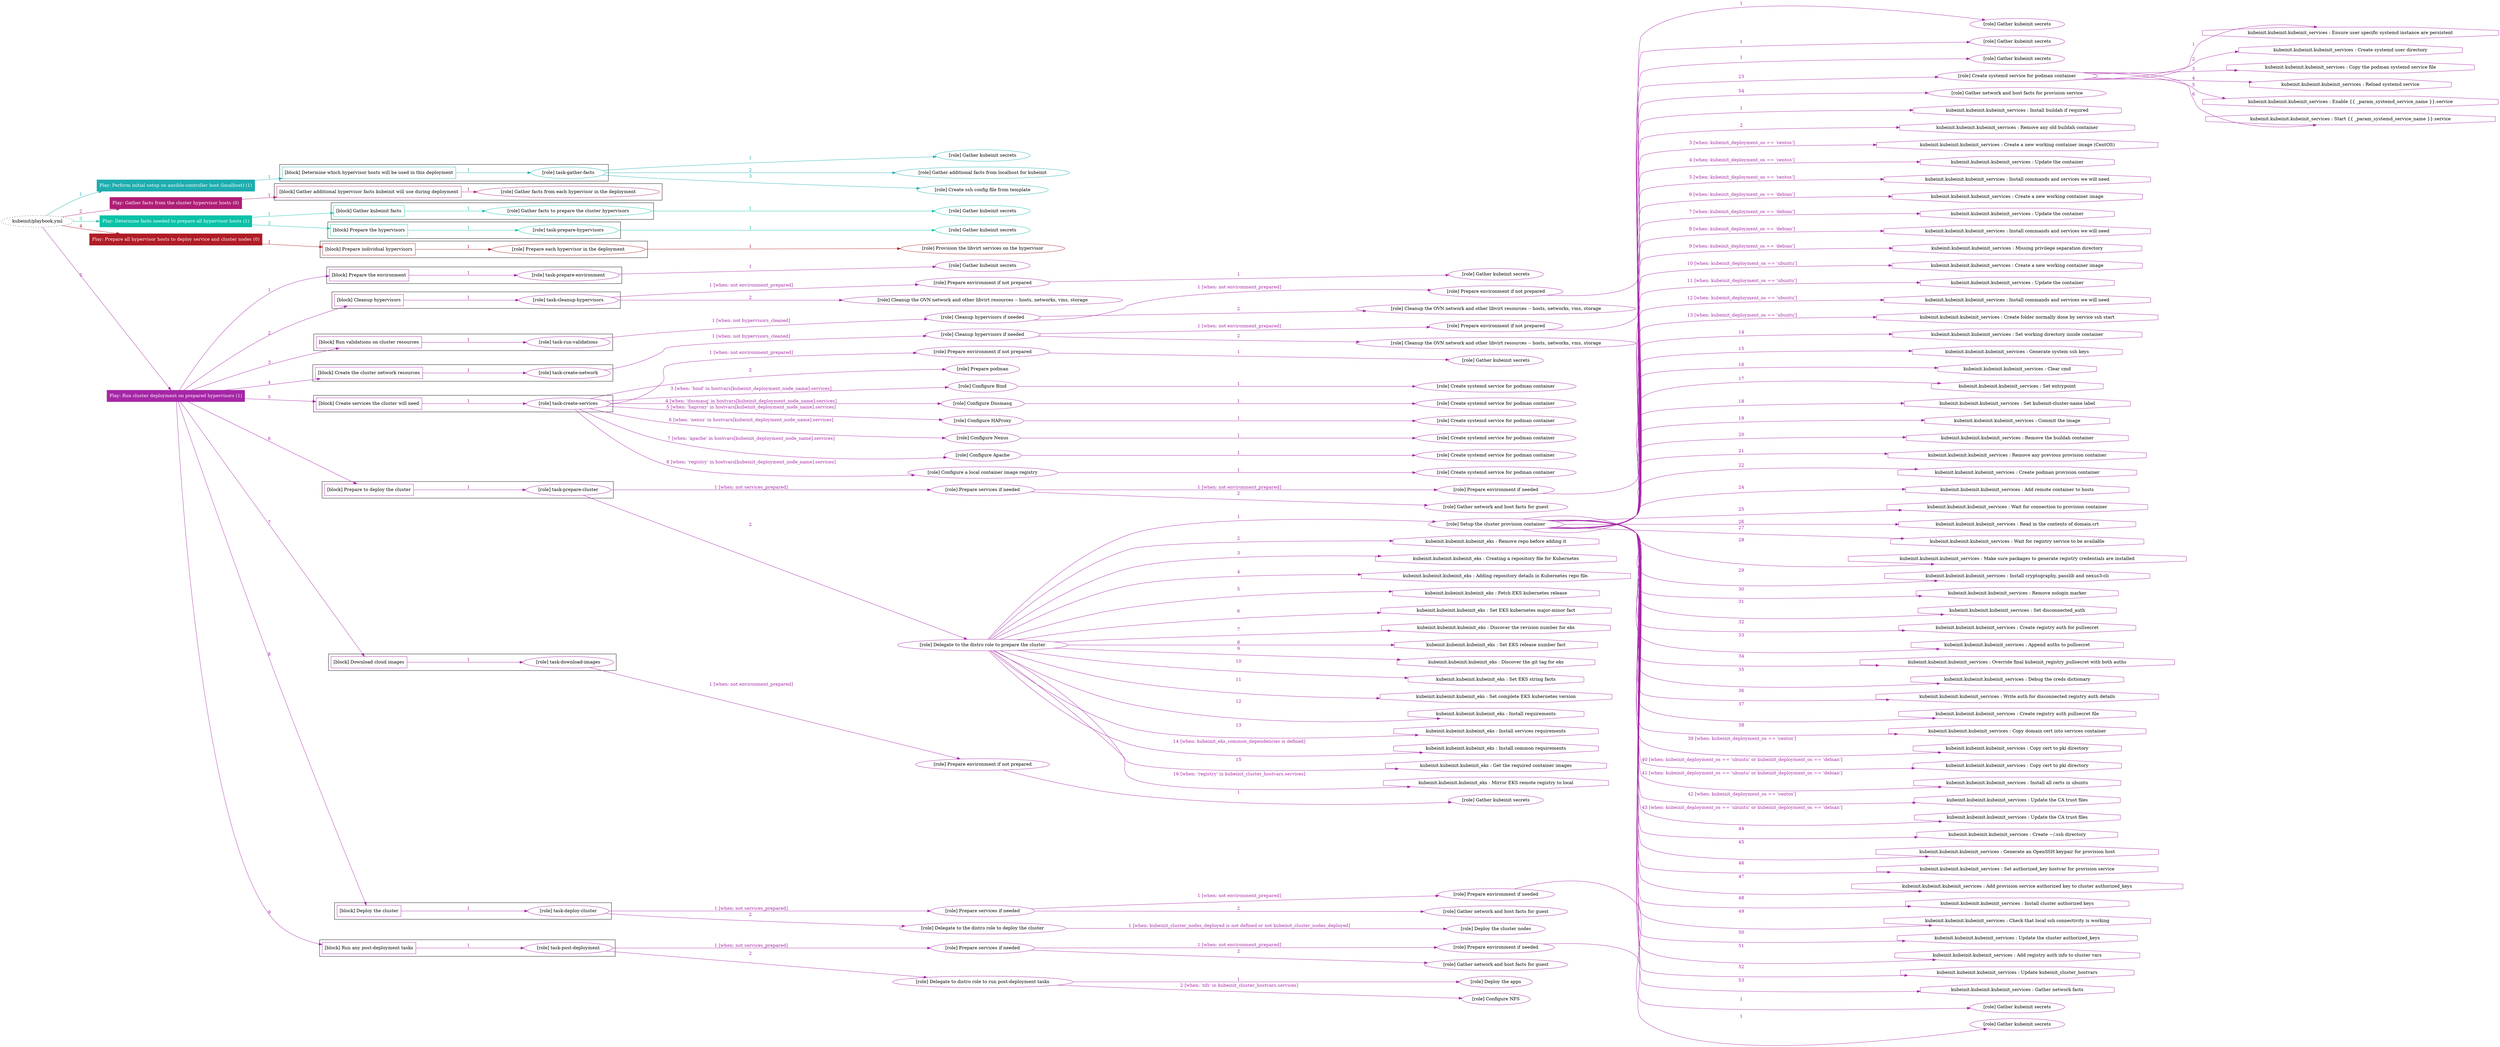 digraph {
	graph [concentrate=true ordering=in rankdir=LR ratio=fill]
	edge [esep=5 sep=10]
	"kubeinit/playbook.yml" [URL="/home/runner/work/kubeinit/kubeinit/kubeinit/playbook.yml" id=playbook_a7e090f6 style=dotted]
	play_9d360ec6 [label="Play: Perform initial setup on ansible-controller host (localhost) (1)" URL="/home/runner/work/kubeinit/kubeinit/kubeinit/playbook.yml" color="#1dadaf" fontcolor="#ffffff" id=play_9d360ec6 shape=box style=filled tooltip=localhost]
	"kubeinit/playbook.yml" -> play_9d360ec6 [label="1 " color="#1dadaf" fontcolor="#1dadaf" id=edge_bc5e43b6 labeltooltip="1 " tooltip="1 "]
	subgraph "Gather kubeinit secrets" {
		role_08146519 [label="[role] Gather kubeinit secrets" URL="/home/runner/.ansible/collections/ansible_collections/kubeinit/kubeinit/roles/kubeinit_prepare/tasks/build_hypervisors_group.yml" color="#1dadaf" id=role_08146519 tooltip="Gather kubeinit secrets"]
	}
	subgraph "Gather additional facts from localhost for kubeinit" {
		role_fefd58e6 [label="[role] Gather additional facts from localhost for kubeinit" URL="/home/runner/.ansible/collections/ansible_collections/kubeinit/kubeinit/roles/kubeinit_prepare/tasks/build_hypervisors_group.yml" color="#1dadaf" id=role_fefd58e6 tooltip="Gather additional facts from localhost for kubeinit"]
	}
	subgraph "Create ssh config file from template" {
		role_ac502035 [label="[role] Create ssh config file from template" URL="/home/runner/.ansible/collections/ansible_collections/kubeinit/kubeinit/roles/kubeinit_prepare/tasks/build_hypervisors_group.yml" color="#1dadaf" id=role_ac502035 tooltip="Create ssh config file from template"]
	}
	subgraph "task-gather-facts" {
		role_47685c1b [label="[role] task-gather-facts" URL="/home/runner/work/kubeinit/kubeinit/kubeinit/playbook.yml" color="#1dadaf" id=role_47685c1b tooltip="task-gather-facts"]
		role_47685c1b -> role_08146519 [label="1 " color="#1dadaf" fontcolor="#1dadaf" id=edge_dc3da211 labeltooltip="1 " tooltip="1 "]
		role_47685c1b -> role_fefd58e6 [label="2 " color="#1dadaf" fontcolor="#1dadaf" id=edge_40b4e7b9 labeltooltip="2 " tooltip="2 "]
		role_47685c1b -> role_ac502035 [label="3 " color="#1dadaf" fontcolor="#1dadaf" id=edge_32ce1ce8 labeltooltip="3 " tooltip="3 "]
	}
	subgraph "Play: Perform initial setup on ansible-controller host (localhost) (1)" {
		play_9d360ec6 -> block_8ee2873e [label=1 color="#1dadaf" fontcolor="#1dadaf" id=edge_76d3496d labeltooltip=1 tooltip=1]
		subgraph cluster_block_8ee2873e {
			block_8ee2873e [label="[block] Determine which hypervisor hosts will be used in this deployment" URL="/home/runner/work/kubeinit/kubeinit/kubeinit/playbook.yml" color="#1dadaf" id=block_8ee2873e labeltooltip="Determine which hypervisor hosts will be used in this deployment" shape=box tooltip="Determine which hypervisor hosts will be used in this deployment"]
			block_8ee2873e -> role_47685c1b [label="1 " color="#1dadaf" fontcolor="#1dadaf" id=edge_44e72b4b labeltooltip="1 " tooltip="1 "]
		}
	}
	play_9d8a8b56 [label="Play: Gather facts from the cluster hypervisor hosts (0)" URL="/home/runner/work/kubeinit/kubeinit/kubeinit/playbook.yml" color="#ae1e75" fontcolor="#ffffff" id=play_9d8a8b56 shape=box style=filled tooltip="Play: Gather facts from the cluster hypervisor hosts (0)"]
	"kubeinit/playbook.yml" -> play_9d8a8b56 [label="2 " color="#ae1e75" fontcolor="#ae1e75" id=edge_169b44b5 labeltooltip="2 " tooltip="2 "]
	subgraph "Gather facts from each hypervisor in the deployment" {
		role_987c7c61 [label="[role] Gather facts from each hypervisor in the deployment" URL="/home/runner/work/kubeinit/kubeinit/kubeinit/playbook.yml" color="#ae1e75" id=role_987c7c61 tooltip="Gather facts from each hypervisor in the deployment"]
	}
	subgraph "Play: Gather facts from the cluster hypervisor hosts (0)" {
		play_9d8a8b56 -> block_3e2090b3 [label=1 color="#ae1e75" fontcolor="#ae1e75" id=edge_a73a9e86 labeltooltip=1 tooltip=1]
		subgraph cluster_block_3e2090b3 {
			block_3e2090b3 [label="[block] Gather additional hypervisor facts kubeinit will use during deployment" URL="/home/runner/work/kubeinit/kubeinit/kubeinit/playbook.yml" color="#ae1e75" id=block_3e2090b3 labeltooltip="Gather additional hypervisor facts kubeinit will use during deployment" shape=box tooltip="Gather additional hypervisor facts kubeinit will use during deployment"]
			block_3e2090b3 -> role_987c7c61 [label="1 " color="#ae1e75" fontcolor="#ae1e75" id=edge_66691a3b labeltooltip="1 " tooltip="1 "]
		}
	}
	play_df10e214 [label="Play: Determine facts needed to prepare all hypervisor hosts (1)" URL="/home/runner/work/kubeinit/kubeinit/kubeinit/playbook.yml" color="#0ac2a7" fontcolor="#ffffff" id=play_df10e214 shape=box style=filled tooltip=localhost]
	"kubeinit/playbook.yml" -> play_df10e214 [label="3 " color="#0ac2a7" fontcolor="#0ac2a7" id=edge_31bb96f5 labeltooltip="3 " tooltip="3 "]
	subgraph "Gather kubeinit secrets" {
		role_a6bd982f [label="[role] Gather kubeinit secrets" URL="/home/runner/.ansible/collections/ansible_collections/kubeinit/kubeinit/roles/kubeinit_prepare/tasks/gather_kubeinit_facts.yml" color="#0ac2a7" id=role_a6bd982f tooltip="Gather kubeinit secrets"]
	}
	subgraph "Gather facts to prepare the cluster hypervisors" {
		role_13b4a6ad [label="[role] Gather facts to prepare the cluster hypervisors" URL="/home/runner/work/kubeinit/kubeinit/kubeinit/playbook.yml" color="#0ac2a7" id=role_13b4a6ad tooltip="Gather facts to prepare the cluster hypervisors"]
		role_13b4a6ad -> role_a6bd982f [label="1 " color="#0ac2a7" fontcolor="#0ac2a7" id=edge_3ece6acf labeltooltip="1 " tooltip="1 "]
	}
	subgraph "Gather kubeinit secrets" {
		role_85315fd0 [label="[role] Gather kubeinit secrets" URL="/home/runner/.ansible/collections/ansible_collections/kubeinit/kubeinit/roles/kubeinit_prepare/tasks/gather_kubeinit_facts.yml" color="#0ac2a7" id=role_85315fd0 tooltip="Gather kubeinit secrets"]
	}
	subgraph "task-prepare-hypervisors" {
		role_34c06357 [label="[role] task-prepare-hypervisors" URL="/home/runner/work/kubeinit/kubeinit/kubeinit/playbook.yml" color="#0ac2a7" id=role_34c06357 tooltip="task-prepare-hypervisors"]
		role_34c06357 -> role_85315fd0 [label="1 " color="#0ac2a7" fontcolor="#0ac2a7" id=edge_85d6ec91 labeltooltip="1 " tooltip="1 "]
	}
	subgraph "Play: Determine facts needed to prepare all hypervisor hosts (1)" {
		play_df10e214 -> block_6c9f79ef [label=1 color="#0ac2a7" fontcolor="#0ac2a7" id=edge_08c8cdc1 labeltooltip=1 tooltip=1]
		subgraph cluster_block_6c9f79ef {
			block_6c9f79ef [label="[block] Gather kubeinit facts" URL="/home/runner/work/kubeinit/kubeinit/kubeinit/playbook.yml" color="#0ac2a7" id=block_6c9f79ef labeltooltip="Gather kubeinit facts" shape=box tooltip="Gather kubeinit facts"]
			block_6c9f79ef -> role_13b4a6ad [label="1 " color="#0ac2a7" fontcolor="#0ac2a7" id=edge_bd56337b labeltooltip="1 " tooltip="1 "]
		}
		play_df10e214 -> block_551efea9 [label=2 color="#0ac2a7" fontcolor="#0ac2a7" id=edge_689fdda6 labeltooltip=2 tooltip=2]
		subgraph cluster_block_551efea9 {
			block_551efea9 [label="[block] Prepare the hypervisors" URL="/home/runner/work/kubeinit/kubeinit/kubeinit/playbook.yml" color="#0ac2a7" id=block_551efea9 labeltooltip="Prepare the hypervisors" shape=box tooltip="Prepare the hypervisors"]
			block_551efea9 -> role_34c06357 [label="1 " color="#0ac2a7" fontcolor="#0ac2a7" id=edge_189aeceb labeltooltip="1 " tooltip="1 "]
		}
	}
	play_38c3a734 [label="Play: Prepare all hypervisor hosts to deploy service and cluster nodes (0)" URL="/home/runner/work/kubeinit/kubeinit/kubeinit/playbook.yml" color="#b01c26" fontcolor="#ffffff" id=play_38c3a734 shape=box style=filled tooltip="Play: Prepare all hypervisor hosts to deploy service and cluster nodes (0)"]
	"kubeinit/playbook.yml" -> play_38c3a734 [label="4 " color="#b01c26" fontcolor="#b01c26" id=edge_451f98dc labeltooltip="4 " tooltip="4 "]
	subgraph "Provision the libvirt services on the hypervisor" {
		role_06d86e14 [label="[role] Provision the libvirt services on the hypervisor" URL="/home/runner/.ansible/collections/ansible_collections/kubeinit/kubeinit/roles/kubeinit_prepare/tasks/prepare_hypervisor.yml" color="#b01c26" id=role_06d86e14 tooltip="Provision the libvirt services on the hypervisor"]
	}
	subgraph "Prepare each hypervisor in the deployment" {
		role_32a45b74 [label="[role] Prepare each hypervisor in the deployment" URL="/home/runner/work/kubeinit/kubeinit/kubeinit/playbook.yml" color="#b01c26" id=role_32a45b74 tooltip="Prepare each hypervisor in the deployment"]
		role_32a45b74 -> role_06d86e14 [label="1 " color="#b01c26" fontcolor="#b01c26" id=edge_3fdcd681 labeltooltip="1 " tooltip="1 "]
	}
	subgraph "Play: Prepare all hypervisor hosts to deploy service and cluster nodes (0)" {
		play_38c3a734 -> block_42755524 [label=1 color="#b01c26" fontcolor="#b01c26" id=edge_2af5738f labeltooltip=1 tooltip=1]
		subgraph cluster_block_42755524 {
			block_42755524 [label="[block] Prepare individual hypervisors" URL="/home/runner/work/kubeinit/kubeinit/kubeinit/playbook.yml" color="#b01c26" id=block_42755524 labeltooltip="Prepare individual hypervisors" shape=box tooltip="Prepare individual hypervisors"]
			block_42755524 -> role_32a45b74 [label="1 " color="#b01c26" fontcolor="#b01c26" id=edge_5c046c62 labeltooltip="1 " tooltip="1 "]
		}
	}
	play_4b6f8f17 [label="Play: Run cluster deployment on prepared hypervisors (1)" URL="/home/runner/work/kubeinit/kubeinit/kubeinit/playbook.yml" color="#a526a6" fontcolor="#ffffff" id=play_4b6f8f17 shape=box style=filled tooltip=localhost]
	"kubeinit/playbook.yml" -> play_4b6f8f17 [label="5 " color="#a526a6" fontcolor="#a526a6" id=edge_cdc23606 labeltooltip="5 " tooltip="5 "]
	subgraph "Gather kubeinit secrets" {
		role_0a8cd810 [label="[role] Gather kubeinit secrets" URL="/home/runner/.ansible/collections/ansible_collections/kubeinit/kubeinit/roles/kubeinit_prepare/tasks/gather_kubeinit_facts.yml" color="#a526a6" id=role_0a8cd810 tooltip="Gather kubeinit secrets"]
	}
	subgraph "task-prepare-environment" {
		role_e0a1bd3f [label="[role] task-prepare-environment" URL="/home/runner/work/kubeinit/kubeinit/kubeinit/playbook.yml" color="#a526a6" id=role_e0a1bd3f tooltip="task-prepare-environment"]
		role_e0a1bd3f -> role_0a8cd810 [label="1 " color="#a526a6" fontcolor="#a526a6" id=edge_c079b875 labeltooltip="1 " tooltip="1 "]
	}
	subgraph "Gather kubeinit secrets" {
		role_35c3524a [label="[role] Gather kubeinit secrets" URL="/home/runner/.ansible/collections/ansible_collections/kubeinit/kubeinit/roles/kubeinit_prepare/tasks/gather_kubeinit_facts.yml" color="#a526a6" id=role_35c3524a tooltip="Gather kubeinit secrets"]
	}
	subgraph "Prepare environment if not prepared" {
		role_4d7cef79 [label="[role] Prepare environment if not prepared" URL="/home/runner/.ansible/collections/ansible_collections/kubeinit/kubeinit/roles/kubeinit_prepare/tasks/cleanup_hypervisors.yml" color="#a526a6" id=role_4d7cef79 tooltip="Prepare environment if not prepared"]
		role_4d7cef79 -> role_35c3524a [label="1 " color="#a526a6" fontcolor="#a526a6" id=edge_b654b8f9 labeltooltip="1 " tooltip="1 "]
	}
	subgraph "Cleanup the OVN network and other libvirt resources -- hosts, networks, vms, storage" {
		role_62b63485 [label="[role] Cleanup the OVN network and other libvirt resources -- hosts, networks, vms, storage" URL="/home/runner/.ansible/collections/ansible_collections/kubeinit/kubeinit/roles/kubeinit_prepare/tasks/cleanup_hypervisors.yml" color="#a526a6" id=role_62b63485 tooltip="Cleanup the OVN network and other libvirt resources -- hosts, networks, vms, storage"]
	}
	subgraph "task-cleanup-hypervisors" {
		role_aa656b47 [label="[role] task-cleanup-hypervisors" URL="/home/runner/work/kubeinit/kubeinit/kubeinit/playbook.yml" color="#a526a6" id=role_aa656b47 tooltip="task-cleanup-hypervisors"]
		role_aa656b47 -> role_4d7cef79 [label="1 [when: not environment_prepared]" color="#a526a6" fontcolor="#a526a6" id=edge_e1e5e716 labeltooltip="1 [when: not environment_prepared]" tooltip="1 [when: not environment_prepared]"]
		role_aa656b47 -> role_62b63485 [label="2 " color="#a526a6" fontcolor="#a526a6" id=edge_ea0d1073 labeltooltip="2 " tooltip="2 "]
	}
	subgraph "Gather kubeinit secrets" {
		role_92b9431e [label="[role] Gather kubeinit secrets" URL="/home/runner/.ansible/collections/ansible_collections/kubeinit/kubeinit/roles/kubeinit_prepare/tasks/gather_kubeinit_facts.yml" color="#a526a6" id=role_92b9431e tooltip="Gather kubeinit secrets"]
	}
	subgraph "Prepare environment if not prepared" {
		role_88ca886a [label="[role] Prepare environment if not prepared" URL="/home/runner/.ansible/collections/ansible_collections/kubeinit/kubeinit/roles/kubeinit_prepare/tasks/cleanup_hypervisors.yml" color="#a526a6" id=role_88ca886a tooltip="Prepare environment if not prepared"]
		role_88ca886a -> role_92b9431e [label="1 " color="#a526a6" fontcolor="#a526a6" id=edge_fce579b3 labeltooltip="1 " tooltip="1 "]
	}
	subgraph "Cleanup the OVN network and other libvirt resources -- hosts, networks, vms, storage" {
		role_0297a814 [label="[role] Cleanup the OVN network and other libvirt resources -- hosts, networks, vms, storage" URL="/home/runner/.ansible/collections/ansible_collections/kubeinit/kubeinit/roles/kubeinit_prepare/tasks/cleanup_hypervisors.yml" color="#a526a6" id=role_0297a814 tooltip="Cleanup the OVN network and other libvirt resources -- hosts, networks, vms, storage"]
	}
	subgraph "Cleanup hypervisors if needed" {
		role_23ae9362 [label="[role] Cleanup hypervisors if needed" URL="/home/runner/.ansible/collections/ansible_collections/kubeinit/kubeinit/roles/kubeinit_validations/tasks/main.yml" color="#a526a6" id=role_23ae9362 tooltip="Cleanup hypervisors if needed"]
		role_23ae9362 -> role_88ca886a [label="1 [when: not environment_prepared]" color="#a526a6" fontcolor="#a526a6" id=edge_7683f215 labeltooltip="1 [when: not environment_prepared]" tooltip="1 [when: not environment_prepared]"]
		role_23ae9362 -> role_0297a814 [label="2 " color="#a526a6" fontcolor="#a526a6" id=edge_3966a937 labeltooltip="2 " tooltip="2 "]
	}
	subgraph "task-run-validations" {
		role_c3579128 [label="[role] task-run-validations" URL="/home/runner/work/kubeinit/kubeinit/kubeinit/playbook.yml" color="#a526a6" id=role_c3579128 tooltip="task-run-validations"]
		role_c3579128 -> role_23ae9362 [label="1 [when: not hypervisors_cleaned]" color="#a526a6" fontcolor="#a526a6" id=edge_d9643789 labeltooltip="1 [when: not hypervisors_cleaned]" tooltip="1 [when: not hypervisors_cleaned]"]
	}
	subgraph "Gather kubeinit secrets" {
		role_ff9c33d5 [label="[role] Gather kubeinit secrets" URL="/home/runner/.ansible/collections/ansible_collections/kubeinit/kubeinit/roles/kubeinit_prepare/tasks/gather_kubeinit_facts.yml" color="#a526a6" id=role_ff9c33d5 tooltip="Gather kubeinit secrets"]
	}
	subgraph "Prepare environment if not prepared" {
		role_cf389db5 [label="[role] Prepare environment if not prepared" URL="/home/runner/.ansible/collections/ansible_collections/kubeinit/kubeinit/roles/kubeinit_prepare/tasks/cleanup_hypervisors.yml" color="#a526a6" id=role_cf389db5 tooltip="Prepare environment if not prepared"]
		role_cf389db5 -> role_ff9c33d5 [label="1 " color="#a526a6" fontcolor="#a526a6" id=edge_afa14811 labeltooltip="1 " tooltip="1 "]
	}
	subgraph "Cleanup the OVN network and other libvirt resources -- hosts, networks, vms, storage" {
		role_4da98ab4 [label="[role] Cleanup the OVN network and other libvirt resources -- hosts, networks, vms, storage" URL="/home/runner/.ansible/collections/ansible_collections/kubeinit/kubeinit/roles/kubeinit_prepare/tasks/cleanup_hypervisors.yml" color="#a526a6" id=role_4da98ab4 tooltip="Cleanup the OVN network and other libvirt resources -- hosts, networks, vms, storage"]
	}
	subgraph "Cleanup hypervisors if needed" {
		role_65cc022a [label="[role] Cleanup hypervisors if needed" URL="/home/runner/.ansible/collections/ansible_collections/kubeinit/kubeinit/roles/kubeinit_libvirt/tasks/create_network.yml" color="#a526a6" id=role_65cc022a tooltip="Cleanup hypervisors if needed"]
		role_65cc022a -> role_cf389db5 [label="1 [when: not environment_prepared]" color="#a526a6" fontcolor="#a526a6" id=edge_499c8a18 labeltooltip="1 [when: not environment_prepared]" tooltip="1 [when: not environment_prepared]"]
		role_65cc022a -> role_4da98ab4 [label="2 " color="#a526a6" fontcolor="#a526a6" id=edge_7db5d3c7 labeltooltip="2 " tooltip="2 "]
	}
	subgraph "task-create-network" {
		role_953f44d3 [label="[role] task-create-network" URL="/home/runner/work/kubeinit/kubeinit/kubeinit/playbook.yml" color="#a526a6" id=role_953f44d3 tooltip="task-create-network"]
		role_953f44d3 -> role_65cc022a [label="1 [when: not hypervisors_cleaned]" color="#a526a6" fontcolor="#a526a6" id=edge_5d318cbe labeltooltip="1 [when: not hypervisors_cleaned]" tooltip="1 [when: not hypervisors_cleaned]"]
	}
	subgraph "Gather kubeinit secrets" {
		role_8e51599e [label="[role] Gather kubeinit secrets" URL="/home/runner/.ansible/collections/ansible_collections/kubeinit/kubeinit/roles/kubeinit_prepare/tasks/gather_kubeinit_facts.yml" color="#a526a6" id=role_8e51599e tooltip="Gather kubeinit secrets"]
	}
	subgraph "Prepare environment if not prepared" {
		role_df1a1135 [label="[role] Prepare environment if not prepared" URL="/home/runner/.ansible/collections/ansible_collections/kubeinit/kubeinit/roles/kubeinit_services/tasks/main.yml" color="#a526a6" id=role_df1a1135 tooltip="Prepare environment if not prepared"]
		role_df1a1135 -> role_8e51599e [label="1 " color="#a526a6" fontcolor="#a526a6" id=edge_d35c5e02 labeltooltip="1 " tooltip="1 "]
	}
	subgraph "Prepare podman" {
		role_9713b899 [label="[role] Prepare podman" URL="/home/runner/.ansible/collections/ansible_collections/kubeinit/kubeinit/roles/kubeinit_services/tasks/00_create_service_pod.yml" color="#a526a6" id=role_9713b899 tooltip="Prepare podman"]
	}
	subgraph "Create systemd service for podman container" {
		role_d325f8b2 [label="[role] Create systemd service for podman container" URL="/home/runner/.ansible/collections/ansible_collections/kubeinit/kubeinit/roles/kubeinit_bind/tasks/main.yml" color="#a526a6" id=role_d325f8b2 tooltip="Create systemd service for podman container"]
	}
	subgraph "Configure Bind" {
		role_9474cedf [label="[role] Configure Bind" URL="/home/runner/.ansible/collections/ansible_collections/kubeinit/kubeinit/roles/kubeinit_services/tasks/start_services_containers.yml" color="#a526a6" id=role_9474cedf tooltip="Configure Bind"]
		role_9474cedf -> role_d325f8b2 [label="1 " color="#a526a6" fontcolor="#a526a6" id=edge_2cde47aa labeltooltip="1 " tooltip="1 "]
	}
	subgraph "Create systemd service for podman container" {
		role_6bbd3fea [label="[role] Create systemd service for podman container" URL="/home/runner/.ansible/collections/ansible_collections/kubeinit/kubeinit/roles/kubeinit_dnsmasq/tasks/main.yml" color="#a526a6" id=role_6bbd3fea tooltip="Create systemd service for podman container"]
	}
	subgraph "Configure Dnsmasq" {
		role_56433b90 [label="[role] Configure Dnsmasq" URL="/home/runner/.ansible/collections/ansible_collections/kubeinit/kubeinit/roles/kubeinit_services/tasks/start_services_containers.yml" color="#a526a6" id=role_56433b90 tooltip="Configure Dnsmasq"]
		role_56433b90 -> role_6bbd3fea [label="1 " color="#a526a6" fontcolor="#a526a6" id=edge_cdfbfc9b labeltooltip="1 " tooltip="1 "]
	}
	subgraph "Create systemd service for podman container" {
		role_8a601f6a [label="[role] Create systemd service for podman container" URL="/home/runner/.ansible/collections/ansible_collections/kubeinit/kubeinit/roles/kubeinit_haproxy/tasks/main.yml" color="#a526a6" id=role_8a601f6a tooltip="Create systemd service for podman container"]
	}
	subgraph "Configure HAProxy" {
		role_7b132e33 [label="[role] Configure HAProxy" URL="/home/runner/.ansible/collections/ansible_collections/kubeinit/kubeinit/roles/kubeinit_services/tasks/start_services_containers.yml" color="#a526a6" id=role_7b132e33 tooltip="Configure HAProxy"]
		role_7b132e33 -> role_8a601f6a [label="1 " color="#a526a6" fontcolor="#a526a6" id=edge_8f46e258 labeltooltip="1 " tooltip="1 "]
	}
	subgraph "Create systemd service for podman container" {
		role_8f25dd78 [label="[role] Create systemd service for podman container" URL="/home/runner/.ansible/collections/ansible_collections/kubeinit/kubeinit/roles/kubeinit_nexus/tasks/main.yml" color="#a526a6" id=role_8f25dd78 tooltip="Create systemd service for podman container"]
	}
	subgraph "Configure Nexus" {
		role_0387c6f4 [label="[role] Configure Nexus" URL="/home/runner/.ansible/collections/ansible_collections/kubeinit/kubeinit/roles/kubeinit_services/tasks/start_services_containers.yml" color="#a526a6" id=role_0387c6f4 tooltip="Configure Nexus"]
		role_0387c6f4 -> role_8f25dd78 [label="1 " color="#a526a6" fontcolor="#a526a6" id=edge_8a206ac3 labeltooltip="1 " tooltip="1 "]
	}
	subgraph "Create systemd service for podman container" {
		role_d80820b9 [label="[role] Create systemd service for podman container" URL="/home/runner/.ansible/collections/ansible_collections/kubeinit/kubeinit/roles/kubeinit_apache/tasks/main.yml" color="#a526a6" id=role_d80820b9 tooltip="Create systemd service for podman container"]
	}
	subgraph "Configure Apache" {
		role_1f93bc7c [label="[role] Configure Apache" URL="/home/runner/.ansible/collections/ansible_collections/kubeinit/kubeinit/roles/kubeinit_services/tasks/start_services_containers.yml" color="#a526a6" id=role_1f93bc7c tooltip="Configure Apache"]
		role_1f93bc7c -> role_d80820b9 [label="1 " color="#a526a6" fontcolor="#a526a6" id=edge_4a3df7da labeltooltip="1 " tooltip="1 "]
	}
	subgraph "Create systemd service for podman container" {
		role_3f7e9f51 [label="[role] Create systemd service for podman container" URL="/home/runner/.ansible/collections/ansible_collections/kubeinit/kubeinit/roles/kubeinit_registry/tasks/main.yml" color="#a526a6" id=role_3f7e9f51 tooltip="Create systemd service for podman container"]
	}
	subgraph "Configure a local container image registry" {
		role_d99ffd6c [label="[role] Configure a local container image registry" URL="/home/runner/.ansible/collections/ansible_collections/kubeinit/kubeinit/roles/kubeinit_services/tasks/start_services_containers.yml" color="#a526a6" id=role_d99ffd6c tooltip="Configure a local container image registry"]
		role_d99ffd6c -> role_3f7e9f51 [label="1 " color="#a526a6" fontcolor="#a526a6" id=edge_268d6ac6 labeltooltip="1 " tooltip="1 "]
	}
	subgraph "task-create-services" {
		role_3ab7a8ef [label="[role] task-create-services" URL="/home/runner/work/kubeinit/kubeinit/kubeinit/playbook.yml" color="#a526a6" id=role_3ab7a8ef tooltip="task-create-services"]
		role_3ab7a8ef -> role_df1a1135 [label="1 [when: not environment_prepared]" color="#a526a6" fontcolor="#a526a6" id=edge_793a9290 labeltooltip="1 [when: not environment_prepared]" tooltip="1 [when: not environment_prepared]"]
		role_3ab7a8ef -> role_9713b899 [label="2 " color="#a526a6" fontcolor="#a526a6" id=edge_8be8768d labeltooltip="2 " tooltip="2 "]
		role_3ab7a8ef -> role_9474cedf [label="3 [when: 'bind' in hostvars[kubeinit_deployment_node_name].services]" color="#a526a6" fontcolor="#a526a6" id=edge_059d7a14 labeltooltip="3 [when: 'bind' in hostvars[kubeinit_deployment_node_name].services]" tooltip="3 [when: 'bind' in hostvars[kubeinit_deployment_node_name].services]"]
		role_3ab7a8ef -> role_56433b90 [label="4 [when: 'dnsmasq' in hostvars[kubeinit_deployment_node_name].services]" color="#a526a6" fontcolor="#a526a6" id=edge_23f120b6 labeltooltip="4 [when: 'dnsmasq' in hostvars[kubeinit_deployment_node_name].services]" tooltip="4 [when: 'dnsmasq' in hostvars[kubeinit_deployment_node_name].services]"]
		role_3ab7a8ef -> role_7b132e33 [label="5 [when: 'haproxy' in hostvars[kubeinit_deployment_node_name].services]" color="#a526a6" fontcolor="#a526a6" id=edge_e1724720 labeltooltip="5 [when: 'haproxy' in hostvars[kubeinit_deployment_node_name].services]" tooltip="5 [when: 'haproxy' in hostvars[kubeinit_deployment_node_name].services]"]
		role_3ab7a8ef -> role_0387c6f4 [label="6 [when: 'nexus' in hostvars[kubeinit_deployment_node_name].services]" color="#a526a6" fontcolor="#a526a6" id=edge_e51b092d labeltooltip="6 [when: 'nexus' in hostvars[kubeinit_deployment_node_name].services]" tooltip="6 [when: 'nexus' in hostvars[kubeinit_deployment_node_name].services]"]
		role_3ab7a8ef -> role_1f93bc7c [label="7 [when: 'apache' in hostvars[kubeinit_deployment_node_name].services]" color="#a526a6" fontcolor="#a526a6" id=edge_c37e78d2 labeltooltip="7 [when: 'apache' in hostvars[kubeinit_deployment_node_name].services]" tooltip="7 [when: 'apache' in hostvars[kubeinit_deployment_node_name].services]"]
		role_3ab7a8ef -> role_d99ffd6c [label="8 [when: 'registry' in hostvars[kubeinit_deployment_node_name].services]" color="#a526a6" fontcolor="#a526a6" id=edge_e978b0d3 labeltooltip="8 [when: 'registry' in hostvars[kubeinit_deployment_node_name].services]" tooltip="8 [when: 'registry' in hostvars[kubeinit_deployment_node_name].services]"]
	}
	subgraph "Gather kubeinit secrets" {
		role_08f90474 [label="[role] Gather kubeinit secrets" URL="/home/runner/.ansible/collections/ansible_collections/kubeinit/kubeinit/roles/kubeinit_prepare/tasks/gather_kubeinit_facts.yml" color="#a526a6" id=role_08f90474 tooltip="Gather kubeinit secrets"]
	}
	subgraph "Prepare environment if needed" {
		role_ab42b02f [label="[role] Prepare environment if needed" URL="/home/runner/.ansible/collections/ansible_collections/kubeinit/kubeinit/roles/kubeinit_services/tasks/prepare_services.yml" color="#a526a6" id=role_ab42b02f tooltip="Prepare environment if needed"]
		role_ab42b02f -> role_08f90474 [label="1 " color="#a526a6" fontcolor="#a526a6" id=edge_48e48364 labeltooltip="1 " tooltip="1 "]
	}
	subgraph "Gather network and host facts for guest" {
		role_5c246abc [label="[role] Gather network and host facts for guest" URL="/home/runner/.ansible/collections/ansible_collections/kubeinit/kubeinit/roles/kubeinit_services/tasks/prepare_services.yml" color="#a526a6" id=role_5c246abc tooltip="Gather network and host facts for guest"]
	}
	subgraph "Prepare services if needed" {
		role_803f484a [label="[role] Prepare services if needed" URL="/home/runner/.ansible/collections/ansible_collections/kubeinit/kubeinit/roles/kubeinit_prepare/tasks/prepare_cluster.yml" color="#a526a6" id=role_803f484a tooltip="Prepare services if needed"]
		role_803f484a -> role_ab42b02f [label="1 [when: not environment_prepared]" color="#a526a6" fontcolor="#a526a6" id=edge_a4c57a0d labeltooltip="1 [when: not environment_prepared]" tooltip="1 [when: not environment_prepared]"]
		role_803f484a -> role_5c246abc [label="2 " color="#a526a6" fontcolor="#a526a6" id=edge_a3f17b7e labeltooltip="2 " tooltip="2 "]
	}
	subgraph "Create systemd service for podman container" {
		role_d6066625 [label="[role] Create systemd service for podman container" URL="/home/runner/.ansible/collections/ansible_collections/kubeinit/kubeinit/roles/kubeinit_services/tasks/create_provision_container.yml" color="#a526a6" id=role_d6066625 tooltip="Create systemd service for podman container"]
		task_6a174950 [label="kubeinit.kubeinit.kubeinit_services : Ensure user specific systemd instance are persistent" URL="/home/runner/.ansible/collections/ansible_collections/kubeinit/kubeinit/roles/kubeinit_services/tasks/create_managed_service.yml" color="#a526a6" id=task_6a174950 shape=octagon tooltip="kubeinit.kubeinit.kubeinit_services : Ensure user specific systemd instance are persistent"]
		role_d6066625 -> task_6a174950 [label="1 " color="#a526a6" fontcolor="#a526a6" id=edge_33c0d271 labeltooltip="1 " tooltip="1 "]
		task_fc21696e [label="kubeinit.kubeinit.kubeinit_services : Create systemd user directory" URL="/home/runner/.ansible/collections/ansible_collections/kubeinit/kubeinit/roles/kubeinit_services/tasks/create_managed_service.yml" color="#a526a6" id=task_fc21696e shape=octagon tooltip="kubeinit.kubeinit.kubeinit_services : Create systemd user directory"]
		role_d6066625 -> task_fc21696e [label="2 " color="#a526a6" fontcolor="#a526a6" id=edge_535be9a4 labeltooltip="2 " tooltip="2 "]
		task_021b3e3c [label="kubeinit.kubeinit.kubeinit_services : Copy the podman systemd service file" URL="/home/runner/.ansible/collections/ansible_collections/kubeinit/kubeinit/roles/kubeinit_services/tasks/create_managed_service.yml" color="#a526a6" id=task_021b3e3c shape=octagon tooltip="kubeinit.kubeinit.kubeinit_services : Copy the podman systemd service file"]
		role_d6066625 -> task_021b3e3c [label="3 " color="#a526a6" fontcolor="#a526a6" id=edge_c3193394 labeltooltip="3 " tooltip="3 "]
		task_aeef78f6 [label="kubeinit.kubeinit.kubeinit_services : Reload systemd service" URL="/home/runner/.ansible/collections/ansible_collections/kubeinit/kubeinit/roles/kubeinit_services/tasks/create_managed_service.yml" color="#a526a6" id=task_aeef78f6 shape=octagon tooltip="kubeinit.kubeinit.kubeinit_services : Reload systemd service"]
		role_d6066625 -> task_aeef78f6 [label="4 " color="#a526a6" fontcolor="#a526a6" id=edge_0c9f9451 labeltooltip="4 " tooltip="4 "]
		task_7a7cdad5 [label="kubeinit.kubeinit.kubeinit_services : Enable {{ _param_systemd_service_name }}.service" URL="/home/runner/.ansible/collections/ansible_collections/kubeinit/kubeinit/roles/kubeinit_services/tasks/create_managed_service.yml" color="#a526a6" id=task_7a7cdad5 shape=octagon tooltip="kubeinit.kubeinit.kubeinit_services : Enable {{ _param_systemd_service_name }}.service"]
		role_d6066625 -> task_7a7cdad5 [label="5 " color="#a526a6" fontcolor="#a526a6" id=edge_a138cfce labeltooltip="5 " tooltip="5 "]
		task_36bccdc1 [label="kubeinit.kubeinit.kubeinit_services : Start {{ _param_systemd_service_name }}.service" URL="/home/runner/.ansible/collections/ansible_collections/kubeinit/kubeinit/roles/kubeinit_services/tasks/create_managed_service.yml" color="#a526a6" id=task_36bccdc1 shape=octagon tooltip="kubeinit.kubeinit.kubeinit_services : Start {{ _param_systemd_service_name }}.service"]
		role_d6066625 -> task_36bccdc1 [label="6 " color="#a526a6" fontcolor="#a526a6" id=edge_1d4cf1fb labeltooltip="6 " tooltip="6 "]
	}
	subgraph "Gather network and host facts for provision service" {
		role_9fd816f1 [label="[role] Gather network and host facts for provision service" URL="/home/runner/.ansible/collections/ansible_collections/kubeinit/kubeinit/roles/kubeinit_services/tasks/create_provision_container.yml" color="#a526a6" id=role_9fd816f1 tooltip="Gather network and host facts for provision service"]
	}
	subgraph "Setup the cluster provision container" {
		role_376fc524 [label="[role] Setup the cluster provision container" URL="/home/runner/.ansible/collections/ansible_collections/kubeinit/kubeinit/roles/kubeinit_eks/tasks/prepare_cluster.yml" color="#a526a6" id=role_376fc524 tooltip="Setup the cluster provision container"]
		task_fbb1a1c3 [label="kubeinit.kubeinit.kubeinit_services : Install buildah if required" URL="/home/runner/.ansible/collections/ansible_collections/kubeinit/kubeinit/roles/kubeinit_services/tasks/create_provision_container.yml" color="#a526a6" id=task_fbb1a1c3 shape=octagon tooltip="kubeinit.kubeinit.kubeinit_services : Install buildah if required"]
		role_376fc524 -> task_fbb1a1c3 [label="1 " color="#a526a6" fontcolor="#a526a6" id=edge_e4a3d9c3 labeltooltip="1 " tooltip="1 "]
		task_01139bd4 [label="kubeinit.kubeinit.kubeinit_services : Remove any old buildah container" URL="/home/runner/.ansible/collections/ansible_collections/kubeinit/kubeinit/roles/kubeinit_services/tasks/create_provision_container.yml" color="#a526a6" id=task_01139bd4 shape=octagon tooltip="kubeinit.kubeinit.kubeinit_services : Remove any old buildah container"]
		role_376fc524 -> task_01139bd4 [label="2 " color="#a526a6" fontcolor="#a526a6" id=edge_0e426ef3 labeltooltip="2 " tooltip="2 "]
		task_8754f97d [label="kubeinit.kubeinit.kubeinit_services : Create a new working container image (CentOS)" URL="/home/runner/.ansible/collections/ansible_collections/kubeinit/kubeinit/roles/kubeinit_services/tasks/create_provision_container.yml" color="#a526a6" id=task_8754f97d shape=octagon tooltip="kubeinit.kubeinit.kubeinit_services : Create a new working container image (CentOS)"]
		role_376fc524 -> task_8754f97d [label="3 [when: kubeinit_deployment_os == 'centos']" color="#a526a6" fontcolor="#a526a6" id=edge_4e3a3212 labeltooltip="3 [when: kubeinit_deployment_os == 'centos']" tooltip="3 [when: kubeinit_deployment_os == 'centos']"]
		task_595e6017 [label="kubeinit.kubeinit.kubeinit_services : Update the container" URL="/home/runner/.ansible/collections/ansible_collections/kubeinit/kubeinit/roles/kubeinit_services/tasks/create_provision_container.yml" color="#a526a6" id=task_595e6017 shape=octagon tooltip="kubeinit.kubeinit.kubeinit_services : Update the container"]
		role_376fc524 -> task_595e6017 [label="4 [when: kubeinit_deployment_os == 'centos']" color="#a526a6" fontcolor="#a526a6" id=edge_80978c41 labeltooltip="4 [when: kubeinit_deployment_os == 'centos']" tooltip="4 [when: kubeinit_deployment_os == 'centos']"]
		task_b4f27e9a [label="kubeinit.kubeinit.kubeinit_services : Install commands and services we will need" URL="/home/runner/.ansible/collections/ansible_collections/kubeinit/kubeinit/roles/kubeinit_services/tasks/create_provision_container.yml" color="#a526a6" id=task_b4f27e9a shape=octagon tooltip="kubeinit.kubeinit.kubeinit_services : Install commands and services we will need"]
		role_376fc524 -> task_b4f27e9a [label="5 [when: kubeinit_deployment_os == 'centos']" color="#a526a6" fontcolor="#a526a6" id=edge_55b912d8 labeltooltip="5 [when: kubeinit_deployment_os == 'centos']" tooltip="5 [when: kubeinit_deployment_os == 'centos']"]
		task_793c954a [label="kubeinit.kubeinit.kubeinit_services : Create a new working container image" URL="/home/runner/.ansible/collections/ansible_collections/kubeinit/kubeinit/roles/kubeinit_services/tasks/create_provision_container.yml" color="#a526a6" id=task_793c954a shape=octagon tooltip="kubeinit.kubeinit.kubeinit_services : Create a new working container image"]
		role_376fc524 -> task_793c954a [label="6 [when: kubeinit_deployment_os == 'debian']" color="#a526a6" fontcolor="#a526a6" id=edge_76b033fa labeltooltip="6 [when: kubeinit_deployment_os == 'debian']" tooltip="6 [when: kubeinit_deployment_os == 'debian']"]
		task_c09ca8df [label="kubeinit.kubeinit.kubeinit_services : Update the container" URL="/home/runner/.ansible/collections/ansible_collections/kubeinit/kubeinit/roles/kubeinit_services/tasks/create_provision_container.yml" color="#a526a6" id=task_c09ca8df shape=octagon tooltip="kubeinit.kubeinit.kubeinit_services : Update the container"]
		role_376fc524 -> task_c09ca8df [label="7 [when: kubeinit_deployment_os == 'debian']" color="#a526a6" fontcolor="#a526a6" id=edge_e9931a2c labeltooltip="7 [when: kubeinit_deployment_os == 'debian']" tooltip="7 [when: kubeinit_deployment_os == 'debian']"]
		task_1ed27383 [label="kubeinit.kubeinit.kubeinit_services : Install commands and services we will need" URL="/home/runner/.ansible/collections/ansible_collections/kubeinit/kubeinit/roles/kubeinit_services/tasks/create_provision_container.yml" color="#a526a6" id=task_1ed27383 shape=octagon tooltip="kubeinit.kubeinit.kubeinit_services : Install commands and services we will need"]
		role_376fc524 -> task_1ed27383 [label="8 [when: kubeinit_deployment_os == 'debian']" color="#a526a6" fontcolor="#a526a6" id=edge_97f9d31d labeltooltip="8 [when: kubeinit_deployment_os == 'debian']" tooltip="8 [when: kubeinit_deployment_os == 'debian']"]
		task_c6e1f1fa [label="kubeinit.kubeinit.kubeinit_services : Missing privilege separation directory" URL="/home/runner/.ansible/collections/ansible_collections/kubeinit/kubeinit/roles/kubeinit_services/tasks/create_provision_container.yml" color="#a526a6" id=task_c6e1f1fa shape=octagon tooltip="kubeinit.kubeinit.kubeinit_services : Missing privilege separation directory"]
		role_376fc524 -> task_c6e1f1fa [label="9 [when: kubeinit_deployment_os == 'debian']" color="#a526a6" fontcolor="#a526a6" id=edge_501571a5 labeltooltip="9 [when: kubeinit_deployment_os == 'debian']" tooltip="9 [when: kubeinit_deployment_os == 'debian']"]
		task_7d651ddd [label="kubeinit.kubeinit.kubeinit_services : Create a new working container image" URL="/home/runner/.ansible/collections/ansible_collections/kubeinit/kubeinit/roles/kubeinit_services/tasks/create_provision_container.yml" color="#a526a6" id=task_7d651ddd shape=octagon tooltip="kubeinit.kubeinit.kubeinit_services : Create a new working container image"]
		role_376fc524 -> task_7d651ddd [label="10 [when: kubeinit_deployment_os == 'ubuntu']" color="#a526a6" fontcolor="#a526a6" id=edge_15b72ac5 labeltooltip="10 [when: kubeinit_deployment_os == 'ubuntu']" tooltip="10 [when: kubeinit_deployment_os == 'ubuntu']"]
		task_f3c9f9ba [label="kubeinit.kubeinit.kubeinit_services : Update the container" URL="/home/runner/.ansible/collections/ansible_collections/kubeinit/kubeinit/roles/kubeinit_services/tasks/create_provision_container.yml" color="#a526a6" id=task_f3c9f9ba shape=octagon tooltip="kubeinit.kubeinit.kubeinit_services : Update the container"]
		role_376fc524 -> task_f3c9f9ba [label="11 [when: kubeinit_deployment_os == 'ubuntu']" color="#a526a6" fontcolor="#a526a6" id=edge_1e77e9b2 labeltooltip="11 [when: kubeinit_deployment_os == 'ubuntu']" tooltip="11 [when: kubeinit_deployment_os == 'ubuntu']"]
		task_1906bdcd [label="kubeinit.kubeinit.kubeinit_services : Install commands and services we will need" URL="/home/runner/.ansible/collections/ansible_collections/kubeinit/kubeinit/roles/kubeinit_services/tasks/create_provision_container.yml" color="#a526a6" id=task_1906bdcd shape=octagon tooltip="kubeinit.kubeinit.kubeinit_services : Install commands and services we will need"]
		role_376fc524 -> task_1906bdcd [label="12 [when: kubeinit_deployment_os == 'ubuntu']" color="#a526a6" fontcolor="#a526a6" id=edge_72a534a3 labeltooltip="12 [when: kubeinit_deployment_os == 'ubuntu']" tooltip="12 [when: kubeinit_deployment_os == 'ubuntu']"]
		task_93011812 [label="kubeinit.kubeinit.kubeinit_services : Create folder normally done by service ssh start" URL="/home/runner/.ansible/collections/ansible_collections/kubeinit/kubeinit/roles/kubeinit_services/tasks/create_provision_container.yml" color="#a526a6" id=task_93011812 shape=octagon tooltip="kubeinit.kubeinit.kubeinit_services : Create folder normally done by service ssh start"]
		role_376fc524 -> task_93011812 [label="13 [when: kubeinit_deployment_os == 'ubuntu']" color="#a526a6" fontcolor="#a526a6" id=edge_0a057bae labeltooltip="13 [when: kubeinit_deployment_os == 'ubuntu']" tooltip="13 [when: kubeinit_deployment_os == 'ubuntu']"]
		task_67112552 [label="kubeinit.kubeinit.kubeinit_services : Set working directory inside container" URL="/home/runner/.ansible/collections/ansible_collections/kubeinit/kubeinit/roles/kubeinit_services/tasks/create_provision_container.yml" color="#a526a6" id=task_67112552 shape=octagon tooltip="kubeinit.kubeinit.kubeinit_services : Set working directory inside container"]
		role_376fc524 -> task_67112552 [label="14 " color="#a526a6" fontcolor="#a526a6" id=edge_84fe0a90 labeltooltip="14 " tooltip="14 "]
		task_9c6a1a49 [label="kubeinit.kubeinit.kubeinit_services : Generate system ssh keys" URL="/home/runner/.ansible/collections/ansible_collections/kubeinit/kubeinit/roles/kubeinit_services/tasks/create_provision_container.yml" color="#a526a6" id=task_9c6a1a49 shape=octagon tooltip="kubeinit.kubeinit.kubeinit_services : Generate system ssh keys"]
		role_376fc524 -> task_9c6a1a49 [label="15 " color="#a526a6" fontcolor="#a526a6" id=edge_83d801f1 labeltooltip="15 " tooltip="15 "]
		task_3f84f74e [label="kubeinit.kubeinit.kubeinit_services : Clear cmd" URL="/home/runner/.ansible/collections/ansible_collections/kubeinit/kubeinit/roles/kubeinit_services/tasks/create_provision_container.yml" color="#a526a6" id=task_3f84f74e shape=octagon tooltip="kubeinit.kubeinit.kubeinit_services : Clear cmd"]
		role_376fc524 -> task_3f84f74e [label="16 " color="#a526a6" fontcolor="#a526a6" id=edge_16ef544c labeltooltip="16 " tooltip="16 "]
		task_ee8c36ac [label="kubeinit.kubeinit.kubeinit_services : Set entrypoint" URL="/home/runner/.ansible/collections/ansible_collections/kubeinit/kubeinit/roles/kubeinit_services/tasks/create_provision_container.yml" color="#a526a6" id=task_ee8c36ac shape=octagon tooltip="kubeinit.kubeinit.kubeinit_services : Set entrypoint"]
		role_376fc524 -> task_ee8c36ac [label="17 " color="#a526a6" fontcolor="#a526a6" id=edge_21200fe5 labeltooltip="17 " tooltip="17 "]
		task_0bfa918b [label="kubeinit.kubeinit.kubeinit_services : Set kubeinit-cluster-name label" URL="/home/runner/.ansible/collections/ansible_collections/kubeinit/kubeinit/roles/kubeinit_services/tasks/create_provision_container.yml" color="#a526a6" id=task_0bfa918b shape=octagon tooltip="kubeinit.kubeinit.kubeinit_services : Set kubeinit-cluster-name label"]
		role_376fc524 -> task_0bfa918b [label="18 " color="#a526a6" fontcolor="#a526a6" id=edge_41f86589 labeltooltip="18 " tooltip="18 "]
		task_32691415 [label="kubeinit.kubeinit.kubeinit_services : Commit the image" URL="/home/runner/.ansible/collections/ansible_collections/kubeinit/kubeinit/roles/kubeinit_services/tasks/create_provision_container.yml" color="#a526a6" id=task_32691415 shape=octagon tooltip="kubeinit.kubeinit.kubeinit_services : Commit the image"]
		role_376fc524 -> task_32691415 [label="19 " color="#a526a6" fontcolor="#a526a6" id=edge_d17226f2 labeltooltip="19 " tooltip="19 "]
		task_9eefd3db [label="kubeinit.kubeinit.kubeinit_services : Remove the buildah container" URL="/home/runner/.ansible/collections/ansible_collections/kubeinit/kubeinit/roles/kubeinit_services/tasks/create_provision_container.yml" color="#a526a6" id=task_9eefd3db shape=octagon tooltip="kubeinit.kubeinit.kubeinit_services : Remove the buildah container"]
		role_376fc524 -> task_9eefd3db [label="20 " color="#a526a6" fontcolor="#a526a6" id=edge_8604cb33 labeltooltip="20 " tooltip="20 "]
		task_99d0aabe [label="kubeinit.kubeinit.kubeinit_services : Remove any previous provision container" URL="/home/runner/.ansible/collections/ansible_collections/kubeinit/kubeinit/roles/kubeinit_services/tasks/create_provision_container.yml" color="#a526a6" id=task_99d0aabe shape=octagon tooltip="kubeinit.kubeinit.kubeinit_services : Remove any previous provision container"]
		role_376fc524 -> task_99d0aabe [label="21 " color="#a526a6" fontcolor="#a526a6" id=edge_cdc9224b labeltooltip="21 " tooltip="21 "]
		task_b7a9e9c9 [label="kubeinit.kubeinit.kubeinit_services : Create podman provision container" URL="/home/runner/.ansible/collections/ansible_collections/kubeinit/kubeinit/roles/kubeinit_services/tasks/create_provision_container.yml" color="#a526a6" id=task_b7a9e9c9 shape=octagon tooltip="kubeinit.kubeinit.kubeinit_services : Create podman provision container"]
		role_376fc524 -> task_b7a9e9c9 [label="22 " color="#a526a6" fontcolor="#a526a6" id=edge_82eb792f labeltooltip="22 " tooltip="22 "]
		role_376fc524 -> role_d6066625 [label="23 " color="#a526a6" fontcolor="#a526a6" id=edge_72984ec8 labeltooltip="23 " tooltip="23 "]
		task_620ef327 [label="kubeinit.kubeinit.kubeinit_services : Add remote container to hosts" URL="/home/runner/.ansible/collections/ansible_collections/kubeinit/kubeinit/roles/kubeinit_services/tasks/create_provision_container.yml" color="#a526a6" id=task_620ef327 shape=octagon tooltip="kubeinit.kubeinit.kubeinit_services : Add remote container to hosts"]
		role_376fc524 -> task_620ef327 [label="24 " color="#a526a6" fontcolor="#a526a6" id=edge_55d10826 labeltooltip="24 " tooltip="24 "]
		task_90d01f73 [label="kubeinit.kubeinit.kubeinit_services : Wait for connection to provision container" URL="/home/runner/.ansible/collections/ansible_collections/kubeinit/kubeinit/roles/kubeinit_services/tasks/create_provision_container.yml" color="#a526a6" id=task_90d01f73 shape=octagon tooltip="kubeinit.kubeinit.kubeinit_services : Wait for connection to provision container"]
		role_376fc524 -> task_90d01f73 [label="25 " color="#a526a6" fontcolor="#a526a6" id=edge_068fc3bb labeltooltip="25 " tooltip="25 "]
		task_2f8895de [label="kubeinit.kubeinit.kubeinit_services : Read in the contents of domain.crt" URL="/home/runner/.ansible/collections/ansible_collections/kubeinit/kubeinit/roles/kubeinit_services/tasks/create_provision_container.yml" color="#a526a6" id=task_2f8895de shape=octagon tooltip="kubeinit.kubeinit.kubeinit_services : Read in the contents of domain.crt"]
		role_376fc524 -> task_2f8895de [label="26 " color="#a526a6" fontcolor="#a526a6" id=edge_8397e72b labeltooltip="26 " tooltip="26 "]
		task_09eecb42 [label="kubeinit.kubeinit.kubeinit_services : Wait for registry service to be available" URL="/home/runner/.ansible/collections/ansible_collections/kubeinit/kubeinit/roles/kubeinit_services/tasks/create_provision_container.yml" color="#a526a6" id=task_09eecb42 shape=octagon tooltip="kubeinit.kubeinit.kubeinit_services : Wait for registry service to be available"]
		role_376fc524 -> task_09eecb42 [label="27 " color="#a526a6" fontcolor="#a526a6" id=edge_37805220 labeltooltip="27 " tooltip="27 "]
		task_67e61812 [label="kubeinit.kubeinit.kubeinit_services : Make sure packages to generate registry credentials are installed" URL="/home/runner/.ansible/collections/ansible_collections/kubeinit/kubeinit/roles/kubeinit_services/tasks/create_provision_container.yml" color="#a526a6" id=task_67e61812 shape=octagon tooltip="kubeinit.kubeinit.kubeinit_services : Make sure packages to generate registry credentials are installed"]
		role_376fc524 -> task_67e61812 [label="28 " color="#a526a6" fontcolor="#a526a6" id=edge_c48ad5fc labeltooltip="28 " tooltip="28 "]
		task_4f835701 [label="kubeinit.kubeinit.kubeinit_services : Install cryptography, passlib and nexus3-cli" URL="/home/runner/.ansible/collections/ansible_collections/kubeinit/kubeinit/roles/kubeinit_services/tasks/create_provision_container.yml" color="#a526a6" id=task_4f835701 shape=octagon tooltip="kubeinit.kubeinit.kubeinit_services : Install cryptography, passlib and nexus3-cli"]
		role_376fc524 -> task_4f835701 [label="29 " color="#a526a6" fontcolor="#a526a6" id=edge_a5f29148 labeltooltip="29 " tooltip="29 "]
		task_d3393888 [label="kubeinit.kubeinit.kubeinit_services : Remove nologin marker" URL="/home/runner/.ansible/collections/ansible_collections/kubeinit/kubeinit/roles/kubeinit_services/tasks/create_provision_container.yml" color="#a526a6" id=task_d3393888 shape=octagon tooltip="kubeinit.kubeinit.kubeinit_services : Remove nologin marker"]
		role_376fc524 -> task_d3393888 [label="30 " color="#a526a6" fontcolor="#a526a6" id=edge_9b0db4e7 labeltooltip="30 " tooltip="30 "]
		task_e9725686 [label="kubeinit.kubeinit.kubeinit_services : Set disconnected_auth" URL="/home/runner/.ansible/collections/ansible_collections/kubeinit/kubeinit/roles/kubeinit_services/tasks/create_provision_container.yml" color="#a526a6" id=task_e9725686 shape=octagon tooltip="kubeinit.kubeinit.kubeinit_services : Set disconnected_auth"]
		role_376fc524 -> task_e9725686 [label="31 " color="#a526a6" fontcolor="#a526a6" id=edge_41cd43f3 labeltooltip="31 " tooltip="31 "]
		task_120ae7fa [label="kubeinit.kubeinit.kubeinit_services : Create registry auth for pullsecret" URL="/home/runner/.ansible/collections/ansible_collections/kubeinit/kubeinit/roles/kubeinit_services/tasks/create_provision_container.yml" color="#a526a6" id=task_120ae7fa shape=octagon tooltip="kubeinit.kubeinit.kubeinit_services : Create registry auth for pullsecret"]
		role_376fc524 -> task_120ae7fa [label="32 " color="#a526a6" fontcolor="#a526a6" id=edge_37543d82 labeltooltip="32 " tooltip="32 "]
		task_a6fb1a64 [label="kubeinit.kubeinit.kubeinit_services : Append auths to pullsecret" URL="/home/runner/.ansible/collections/ansible_collections/kubeinit/kubeinit/roles/kubeinit_services/tasks/create_provision_container.yml" color="#a526a6" id=task_a6fb1a64 shape=octagon tooltip="kubeinit.kubeinit.kubeinit_services : Append auths to pullsecret"]
		role_376fc524 -> task_a6fb1a64 [label="33 " color="#a526a6" fontcolor="#a526a6" id=edge_f34437e2 labeltooltip="33 " tooltip="33 "]
		task_cb978953 [label="kubeinit.kubeinit.kubeinit_services : Override final kubeinit_registry_pullsecret with both auths" URL="/home/runner/.ansible/collections/ansible_collections/kubeinit/kubeinit/roles/kubeinit_services/tasks/create_provision_container.yml" color="#a526a6" id=task_cb978953 shape=octagon tooltip="kubeinit.kubeinit.kubeinit_services : Override final kubeinit_registry_pullsecret with both auths"]
		role_376fc524 -> task_cb978953 [label="34 " color="#a526a6" fontcolor="#a526a6" id=edge_2296fe20 labeltooltip="34 " tooltip="34 "]
		task_a28b6af1 [label="kubeinit.kubeinit.kubeinit_services : Debug the creds dictionary" URL="/home/runner/.ansible/collections/ansible_collections/kubeinit/kubeinit/roles/kubeinit_services/tasks/create_provision_container.yml" color="#a526a6" id=task_a28b6af1 shape=octagon tooltip="kubeinit.kubeinit.kubeinit_services : Debug the creds dictionary"]
		role_376fc524 -> task_a28b6af1 [label="35 " color="#a526a6" fontcolor="#a526a6" id=edge_76bcace1 labeltooltip="35 " tooltip="35 "]
		task_0055e155 [label="kubeinit.kubeinit.kubeinit_services : Write auth for disconnected registry auth details" URL="/home/runner/.ansible/collections/ansible_collections/kubeinit/kubeinit/roles/kubeinit_services/tasks/create_provision_container.yml" color="#a526a6" id=task_0055e155 shape=octagon tooltip="kubeinit.kubeinit.kubeinit_services : Write auth for disconnected registry auth details"]
		role_376fc524 -> task_0055e155 [label="36 " color="#a526a6" fontcolor="#a526a6" id=edge_1014625e labeltooltip="36 " tooltip="36 "]
		task_8e7066de [label="kubeinit.kubeinit.kubeinit_services : Create registry auth pullsecret file" URL="/home/runner/.ansible/collections/ansible_collections/kubeinit/kubeinit/roles/kubeinit_services/tasks/create_provision_container.yml" color="#a526a6" id=task_8e7066de shape=octagon tooltip="kubeinit.kubeinit.kubeinit_services : Create registry auth pullsecret file"]
		role_376fc524 -> task_8e7066de [label="37 " color="#a526a6" fontcolor="#a526a6" id=edge_b7a10dfd labeltooltip="37 " tooltip="37 "]
		task_de03c0d7 [label="kubeinit.kubeinit.kubeinit_services : Copy domain cert into services container" URL="/home/runner/.ansible/collections/ansible_collections/kubeinit/kubeinit/roles/kubeinit_services/tasks/create_provision_container.yml" color="#a526a6" id=task_de03c0d7 shape=octagon tooltip="kubeinit.kubeinit.kubeinit_services : Copy domain cert into services container"]
		role_376fc524 -> task_de03c0d7 [label="38 " color="#a526a6" fontcolor="#a526a6" id=edge_1c9aab76 labeltooltip="38 " tooltip="38 "]
		task_bcc0742c [label="kubeinit.kubeinit.kubeinit_services : Copy cert to pki directory" URL="/home/runner/.ansible/collections/ansible_collections/kubeinit/kubeinit/roles/kubeinit_services/tasks/create_provision_container.yml" color="#a526a6" id=task_bcc0742c shape=octagon tooltip="kubeinit.kubeinit.kubeinit_services : Copy cert to pki directory"]
		role_376fc524 -> task_bcc0742c [label="39 [when: kubeinit_deployment_os == 'centos']" color="#a526a6" fontcolor="#a526a6" id=edge_5498df6b labeltooltip="39 [when: kubeinit_deployment_os == 'centos']" tooltip="39 [when: kubeinit_deployment_os == 'centos']"]
		task_803a3632 [label="kubeinit.kubeinit.kubeinit_services : Copy cert to pki directory" URL="/home/runner/.ansible/collections/ansible_collections/kubeinit/kubeinit/roles/kubeinit_services/tasks/create_provision_container.yml" color="#a526a6" id=task_803a3632 shape=octagon tooltip="kubeinit.kubeinit.kubeinit_services : Copy cert to pki directory"]
		role_376fc524 -> task_803a3632 [label="40 [when: kubeinit_deployment_os == 'ubuntu' or kubeinit_deployment_os == 'debian']" color="#a526a6" fontcolor="#a526a6" id=edge_8249e513 labeltooltip="40 [when: kubeinit_deployment_os == 'ubuntu' or kubeinit_deployment_os == 'debian']" tooltip="40 [when: kubeinit_deployment_os == 'ubuntu' or kubeinit_deployment_os == 'debian']"]
		task_5f516dd8 [label="kubeinit.kubeinit.kubeinit_services : Install all certs in ubuntu" URL="/home/runner/.ansible/collections/ansible_collections/kubeinit/kubeinit/roles/kubeinit_services/tasks/create_provision_container.yml" color="#a526a6" id=task_5f516dd8 shape=octagon tooltip="kubeinit.kubeinit.kubeinit_services : Install all certs in ubuntu"]
		role_376fc524 -> task_5f516dd8 [label="41 [when: kubeinit_deployment_os == 'ubuntu' or kubeinit_deployment_os == 'debian']" color="#a526a6" fontcolor="#a526a6" id=edge_8df8a5e1 labeltooltip="41 [when: kubeinit_deployment_os == 'ubuntu' or kubeinit_deployment_os == 'debian']" tooltip="41 [when: kubeinit_deployment_os == 'ubuntu' or kubeinit_deployment_os == 'debian']"]
		task_ca4c5904 [label="kubeinit.kubeinit.kubeinit_services : Update the CA trust files" URL="/home/runner/.ansible/collections/ansible_collections/kubeinit/kubeinit/roles/kubeinit_services/tasks/create_provision_container.yml" color="#a526a6" id=task_ca4c5904 shape=octagon tooltip="kubeinit.kubeinit.kubeinit_services : Update the CA trust files"]
		role_376fc524 -> task_ca4c5904 [label="42 [when: kubeinit_deployment_os == 'centos']" color="#a526a6" fontcolor="#a526a6" id=edge_c68645d1 labeltooltip="42 [when: kubeinit_deployment_os == 'centos']" tooltip="42 [when: kubeinit_deployment_os == 'centos']"]
		task_5887be33 [label="kubeinit.kubeinit.kubeinit_services : Update the CA trust files" URL="/home/runner/.ansible/collections/ansible_collections/kubeinit/kubeinit/roles/kubeinit_services/tasks/create_provision_container.yml" color="#a526a6" id=task_5887be33 shape=octagon tooltip="kubeinit.kubeinit.kubeinit_services : Update the CA trust files"]
		role_376fc524 -> task_5887be33 [label="43 [when: kubeinit_deployment_os == 'ubuntu' or kubeinit_deployment_os == 'debian']" color="#a526a6" fontcolor="#a526a6" id=edge_a37f8e14 labeltooltip="43 [when: kubeinit_deployment_os == 'ubuntu' or kubeinit_deployment_os == 'debian']" tooltip="43 [when: kubeinit_deployment_os == 'ubuntu' or kubeinit_deployment_os == 'debian']"]
		task_c216213c [label="kubeinit.kubeinit.kubeinit_services : Create ~/.ssh directory" URL="/home/runner/.ansible/collections/ansible_collections/kubeinit/kubeinit/roles/kubeinit_services/tasks/create_provision_container.yml" color="#a526a6" id=task_c216213c shape=octagon tooltip="kubeinit.kubeinit.kubeinit_services : Create ~/.ssh directory"]
		role_376fc524 -> task_c216213c [label="44 " color="#a526a6" fontcolor="#a526a6" id=edge_ca051276 labeltooltip="44 " tooltip="44 "]
		task_020ae780 [label="kubeinit.kubeinit.kubeinit_services : Generate an OpenSSH keypair for provision host" URL="/home/runner/.ansible/collections/ansible_collections/kubeinit/kubeinit/roles/kubeinit_services/tasks/create_provision_container.yml" color="#a526a6" id=task_020ae780 shape=octagon tooltip="kubeinit.kubeinit.kubeinit_services : Generate an OpenSSH keypair for provision host"]
		role_376fc524 -> task_020ae780 [label="45 " color="#a526a6" fontcolor="#a526a6" id=edge_32e5569b labeltooltip="45 " tooltip="45 "]
		task_5def293f [label="kubeinit.kubeinit.kubeinit_services : Set authorized_key hostvar for provision service" URL="/home/runner/.ansible/collections/ansible_collections/kubeinit/kubeinit/roles/kubeinit_services/tasks/create_provision_container.yml" color="#a526a6" id=task_5def293f shape=octagon tooltip="kubeinit.kubeinit.kubeinit_services : Set authorized_key hostvar for provision service"]
		role_376fc524 -> task_5def293f [label="46 " color="#a526a6" fontcolor="#a526a6" id=edge_62382d16 labeltooltip="46 " tooltip="46 "]
		task_ac83e865 [label="kubeinit.kubeinit.kubeinit_services : Add provision service authorized key to cluster authorized_keys" URL="/home/runner/.ansible/collections/ansible_collections/kubeinit/kubeinit/roles/kubeinit_services/tasks/create_provision_container.yml" color="#a526a6" id=task_ac83e865 shape=octagon tooltip="kubeinit.kubeinit.kubeinit_services : Add provision service authorized key to cluster authorized_keys"]
		role_376fc524 -> task_ac83e865 [label="47 " color="#a526a6" fontcolor="#a526a6" id=edge_0a9d7172 labeltooltip="47 " tooltip="47 "]
		task_a5a6eb1f [label="kubeinit.kubeinit.kubeinit_services : Install cluster authorized keys" URL="/home/runner/.ansible/collections/ansible_collections/kubeinit/kubeinit/roles/kubeinit_services/tasks/create_provision_container.yml" color="#a526a6" id=task_a5a6eb1f shape=octagon tooltip="kubeinit.kubeinit.kubeinit_services : Install cluster authorized keys"]
		role_376fc524 -> task_a5a6eb1f [label="48 " color="#a526a6" fontcolor="#a526a6" id=edge_578c168a labeltooltip="48 " tooltip="48 "]
		task_eb4c53ec [label="kubeinit.kubeinit.kubeinit_services : Check that local ssh connectivity is working" URL="/home/runner/.ansible/collections/ansible_collections/kubeinit/kubeinit/roles/kubeinit_services/tasks/create_provision_container.yml" color="#a526a6" id=task_eb4c53ec shape=octagon tooltip="kubeinit.kubeinit.kubeinit_services : Check that local ssh connectivity is working"]
		role_376fc524 -> task_eb4c53ec [label="49 " color="#a526a6" fontcolor="#a526a6" id=edge_659325dc labeltooltip="49 " tooltip="49 "]
		task_f9a2a32e [label="kubeinit.kubeinit.kubeinit_services : Update the cluster authorized_keys" URL="/home/runner/.ansible/collections/ansible_collections/kubeinit/kubeinit/roles/kubeinit_services/tasks/create_provision_container.yml" color="#a526a6" id=task_f9a2a32e shape=octagon tooltip="kubeinit.kubeinit.kubeinit_services : Update the cluster authorized_keys"]
		role_376fc524 -> task_f9a2a32e [label="50 " color="#a526a6" fontcolor="#a526a6" id=edge_ea14cd93 labeltooltip="50 " tooltip="50 "]
		task_badf5fbc [label="kubeinit.kubeinit.kubeinit_services : Add registry auth info to cluster vars" URL="/home/runner/.ansible/collections/ansible_collections/kubeinit/kubeinit/roles/kubeinit_services/tasks/create_provision_container.yml" color="#a526a6" id=task_badf5fbc shape=octagon tooltip="kubeinit.kubeinit.kubeinit_services : Add registry auth info to cluster vars"]
		role_376fc524 -> task_badf5fbc [label="51 " color="#a526a6" fontcolor="#a526a6" id=edge_19db631e labeltooltip="51 " tooltip="51 "]
		task_f2f10bc7 [label="kubeinit.kubeinit.kubeinit_services : Update kubeinit_cluster_hostvars" URL="/home/runner/.ansible/collections/ansible_collections/kubeinit/kubeinit/roles/kubeinit_services/tasks/create_provision_container.yml" color="#a526a6" id=task_f2f10bc7 shape=octagon tooltip="kubeinit.kubeinit.kubeinit_services : Update kubeinit_cluster_hostvars"]
		role_376fc524 -> task_f2f10bc7 [label="52 " color="#a526a6" fontcolor="#a526a6" id=edge_ab7c7fa0 labeltooltip="52 " tooltip="52 "]
		task_ab459198 [label="kubeinit.kubeinit.kubeinit_services : Gather network facts" URL="/home/runner/.ansible/collections/ansible_collections/kubeinit/kubeinit/roles/kubeinit_services/tasks/create_provision_container.yml" color="#a526a6" id=task_ab459198 shape=octagon tooltip="kubeinit.kubeinit.kubeinit_services : Gather network facts"]
		role_376fc524 -> task_ab459198 [label="53 " color="#a526a6" fontcolor="#a526a6" id=edge_c16bddfd labeltooltip="53 " tooltip="53 "]
		role_376fc524 -> role_9fd816f1 [label="54 " color="#a526a6" fontcolor="#a526a6" id=edge_acadad5c labeltooltip="54 " tooltip="54 "]
	}
	subgraph "Delegate to the distro role to prepare the cluster" {
		role_64b87a0c [label="[role] Delegate to the distro role to prepare the cluster" URL="/home/runner/.ansible/collections/ansible_collections/kubeinit/kubeinit/roles/kubeinit_prepare/tasks/prepare_cluster.yml" color="#a526a6" id=role_64b87a0c tooltip="Delegate to the distro role to prepare the cluster"]
		role_64b87a0c -> role_376fc524 [label="1 " color="#a526a6" fontcolor="#a526a6" id=edge_28aba524 labeltooltip="1 " tooltip="1 "]
		task_2d58bf0f [label="kubeinit.kubeinit.kubeinit_eks : Remove repo before adding it" URL="/home/runner/.ansible/collections/ansible_collections/kubeinit/kubeinit/roles/kubeinit_eks/tasks/prepare_cluster.yml" color="#a526a6" id=task_2d58bf0f shape=octagon tooltip="kubeinit.kubeinit.kubeinit_eks : Remove repo before adding it"]
		role_64b87a0c -> task_2d58bf0f [label="2 " color="#a526a6" fontcolor="#a526a6" id=edge_8f467150 labeltooltip="2 " tooltip="2 "]
		task_7dbfa626 [label="kubeinit.kubeinit.kubeinit_eks : Creating a repository file for Kubernetes" URL="/home/runner/.ansible/collections/ansible_collections/kubeinit/kubeinit/roles/kubeinit_eks/tasks/prepare_cluster.yml" color="#a526a6" id=task_7dbfa626 shape=octagon tooltip="kubeinit.kubeinit.kubeinit_eks : Creating a repository file for Kubernetes"]
		role_64b87a0c -> task_7dbfa626 [label="3 " color="#a526a6" fontcolor="#a526a6" id=edge_f28c60a7 labeltooltip="3 " tooltip="3 "]
		task_38ecf4c8 [label="kubeinit.kubeinit.kubeinit_eks : Adding repository details in Kubernetes repo file." URL="/home/runner/.ansible/collections/ansible_collections/kubeinit/kubeinit/roles/kubeinit_eks/tasks/prepare_cluster.yml" color="#a526a6" id=task_38ecf4c8 shape=octagon tooltip="kubeinit.kubeinit.kubeinit_eks : Adding repository details in Kubernetes repo file."]
		role_64b87a0c -> task_38ecf4c8 [label="4 " color="#a526a6" fontcolor="#a526a6" id=edge_0f61168d labeltooltip="4 " tooltip="4 "]
		task_f230ce99 [label="kubeinit.kubeinit.kubeinit_eks : Fetch EKS kubernetes release" URL="/home/runner/.ansible/collections/ansible_collections/kubeinit/kubeinit/roles/kubeinit_eks/tasks/prepare_cluster.yml" color="#a526a6" id=task_f230ce99 shape=octagon tooltip="kubeinit.kubeinit.kubeinit_eks : Fetch EKS kubernetes release"]
		role_64b87a0c -> task_f230ce99 [label="5 " color="#a526a6" fontcolor="#a526a6" id=edge_33f247d0 labeltooltip="5 " tooltip="5 "]
		task_0e4b58df [label="kubeinit.kubeinit.kubeinit_eks : Set EKS kubernetes major-minor fact" URL="/home/runner/.ansible/collections/ansible_collections/kubeinit/kubeinit/roles/kubeinit_eks/tasks/prepare_cluster.yml" color="#a526a6" id=task_0e4b58df shape=octagon tooltip="kubeinit.kubeinit.kubeinit_eks : Set EKS kubernetes major-minor fact"]
		role_64b87a0c -> task_0e4b58df [label="6 " color="#a526a6" fontcolor="#a526a6" id=edge_d9e8e099 labeltooltip="6 " tooltip="6 "]
		task_88f4e660 [label="kubeinit.kubeinit.kubeinit_eks : Discover the revision number for eks" URL="/home/runner/.ansible/collections/ansible_collections/kubeinit/kubeinit/roles/kubeinit_eks/tasks/prepare_cluster.yml" color="#a526a6" id=task_88f4e660 shape=octagon tooltip="kubeinit.kubeinit.kubeinit_eks : Discover the revision number for eks"]
		role_64b87a0c -> task_88f4e660 [label="7 " color="#a526a6" fontcolor="#a526a6" id=edge_4b4a8915 labeltooltip="7 " tooltip="7 "]
		task_b626c5ae [label="kubeinit.kubeinit.kubeinit_eks : Set EKS release number fact" URL="/home/runner/.ansible/collections/ansible_collections/kubeinit/kubeinit/roles/kubeinit_eks/tasks/prepare_cluster.yml" color="#a526a6" id=task_b626c5ae shape=octagon tooltip="kubeinit.kubeinit.kubeinit_eks : Set EKS release number fact"]
		role_64b87a0c -> task_b626c5ae [label="8 " color="#a526a6" fontcolor="#a526a6" id=edge_2c4607c6 labeltooltip="8 " tooltip="8 "]
		task_80557396 [label="kubeinit.kubeinit.kubeinit_eks : Discover the git tag for eks" URL="/home/runner/.ansible/collections/ansible_collections/kubeinit/kubeinit/roles/kubeinit_eks/tasks/prepare_cluster.yml" color="#a526a6" id=task_80557396 shape=octagon tooltip="kubeinit.kubeinit.kubeinit_eks : Discover the git tag for eks"]
		role_64b87a0c -> task_80557396 [label="9 " color="#a526a6" fontcolor="#a526a6" id=edge_6277590f labeltooltip="9 " tooltip="9 "]
		task_9034260c [label="kubeinit.kubeinit.kubeinit_eks : Set EKS string facts" URL="/home/runner/.ansible/collections/ansible_collections/kubeinit/kubeinit/roles/kubeinit_eks/tasks/prepare_cluster.yml" color="#a526a6" id=task_9034260c shape=octagon tooltip="kubeinit.kubeinit.kubeinit_eks : Set EKS string facts"]
		role_64b87a0c -> task_9034260c [label="10 " color="#a526a6" fontcolor="#a526a6" id=edge_896275e4 labeltooltip="10 " tooltip="10 "]
		task_ea0fc928 [label="kubeinit.kubeinit.kubeinit_eks : Set complete EKS kubernetes version" URL="/home/runner/.ansible/collections/ansible_collections/kubeinit/kubeinit/roles/kubeinit_eks/tasks/prepare_cluster.yml" color="#a526a6" id=task_ea0fc928 shape=octagon tooltip="kubeinit.kubeinit.kubeinit_eks : Set complete EKS kubernetes version"]
		role_64b87a0c -> task_ea0fc928 [label="11 " color="#a526a6" fontcolor="#a526a6" id=edge_59aa18ad labeltooltip="11 " tooltip="11 "]
		task_555457d6 [label="kubeinit.kubeinit.kubeinit_eks : Install requirements" URL="/home/runner/.ansible/collections/ansible_collections/kubeinit/kubeinit/roles/kubeinit_eks/tasks/prepare_cluster.yml" color="#a526a6" id=task_555457d6 shape=octagon tooltip="kubeinit.kubeinit.kubeinit_eks : Install requirements"]
		role_64b87a0c -> task_555457d6 [label="12 " color="#a526a6" fontcolor="#a526a6" id=edge_8055cc46 labeltooltip="12 " tooltip="12 "]
		task_e0049d9e [label="kubeinit.kubeinit.kubeinit_eks : Install services requirements" URL="/home/runner/.ansible/collections/ansible_collections/kubeinit/kubeinit/roles/kubeinit_eks/tasks/prepare_cluster.yml" color="#a526a6" id=task_e0049d9e shape=octagon tooltip="kubeinit.kubeinit.kubeinit_eks : Install services requirements"]
		role_64b87a0c -> task_e0049d9e [label="13 " color="#a526a6" fontcolor="#a526a6" id=edge_ba28ddfa labeltooltip="13 " tooltip="13 "]
		task_71a17fe8 [label="kubeinit.kubeinit.kubeinit_eks : Install common requirements" URL="/home/runner/.ansible/collections/ansible_collections/kubeinit/kubeinit/roles/kubeinit_eks/tasks/prepare_cluster.yml" color="#a526a6" id=task_71a17fe8 shape=octagon tooltip="kubeinit.kubeinit.kubeinit_eks : Install common requirements"]
		role_64b87a0c -> task_71a17fe8 [label="14 [when: kubeinit_eks_common_dependencies is defined]" color="#a526a6" fontcolor="#a526a6" id=edge_c92b7f89 labeltooltip="14 [when: kubeinit_eks_common_dependencies is defined]" tooltip="14 [when: kubeinit_eks_common_dependencies is defined]"]
		task_1336ea32 [label="kubeinit.kubeinit.kubeinit_eks : Get the required container images" URL="/home/runner/.ansible/collections/ansible_collections/kubeinit/kubeinit/roles/kubeinit_eks/tasks/prepare_cluster.yml" color="#a526a6" id=task_1336ea32 shape=octagon tooltip="kubeinit.kubeinit.kubeinit_eks : Get the required container images"]
		role_64b87a0c -> task_1336ea32 [label="15 " color="#a526a6" fontcolor="#a526a6" id=edge_d484e378 labeltooltip="15 " tooltip="15 "]
		task_26a3874c [label="kubeinit.kubeinit.kubeinit_eks : Mirror EKS remote registry to local" URL="/home/runner/.ansible/collections/ansible_collections/kubeinit/kubeinit/roles/kubeinit_eks/tasks/prepare_cluster.yml" color="#a526a6" id=task_26a3874c shape=octagon tooltip="kubeinit.kubeinit.kubeinit_eks : Mirror EKS remote registry to local"]
		role_64b87a0c -> task_26a3874c [label="16 [when: 'registry' in kubeinit_cluster_hostvars.services]" color="#a526a6" fontcolor="#a526a6" id=edge_7f60185d labeltooltip="16 [when: 'registry' in kubeinit_cluster_hostvars.services]" tooltip="16 [when: 'registry' in kubeinit_cluster_hostvars.services]"]
	}
	subgraph "task-prepare-cluster" {
		role_18f308f7 [label="[role] task-prepare-cluster" URL="/home/runner/work/kubeinit/kubeinit/kubeinit/playbook.yml" color="#a526a6" id=role_18f308f7 tooltip="task-prepare-cluster"]
		role_18f308f7 -> role_803f484a [label="1 [when: not services_prepared]" color="#a526a6" fontcolor="#a526a6" id=edge_89f8e557 labeltooltip="1 [when: not services_prepared]" tooltip="1 [when: not services_prepared]"]
		role_18f308f7 -> role_64b87a0c [label="2 " color="#a526a6" fontcolor="#a526a6" id=edge_24ca6d1f labeltooltip="2 " tooltip="2 "]
	}
	subgraph "Gather kubeinit secrets" {
		role_af01b90a [label="[role] Gather kubeinit secrets" URL="/home/runner/.ansible/collections/ansible_collections/kubeinit/kubeinit/roles/kubeinit_prepare/tasks/gather_kubeinit_facts.yml" color="#a526a6" id=role_af01b90a tooltip="Gather kubeinit secrets"]
	}
	subgraph "Prepare environment if not prepared" {
		role_77b5aba5 [label="[role] Prepare environment if not prepared" URL="/home/runner/.ansible/collections/ansible_collections/kubeinit/kubeinit/roles/kubeinit_libvirt/tasks/download_cloud_images.yml" color="#a526a6" id=role_77b5aba5 tooltip="Prepare environment if not prepared"]
		role_77b5aba5 -> role_af01b90a [label="1 " color="#a526a6" fontcolor="#a526a6" id=edge_096b500a labeltooltip="1 " tooltip="1 "]
	}
	subgraph "task-download-images" {
		role_c3c30993 [label="[role] task-download-images" URL="/home/runner/work/kubeinit/kubeinit/kubeinit/playbook.yml" color="#a526a6" id=role_c3c30993 tooltip="task-download-images"]
		role_c3c30993 -> role_77b5aba5 [label="1 [when: not environment_prepared]" color="#a526a6" fontcolor="#a526a6" id=edge_fd8b073a labeltooltip="1 [when: not environment_prepared]" tooltip="1 [when: not environment_prepared]"]
	}
	subgraph "Gather kubeinit secrets" {
		role_bcb4a219 [label="[role] Gather kubeinit secrets" URL="/home/runner/.ansible/collections/ansible_collections/kubeinit/kubeinit/roles/kubeinit_prepare/tasks/gather_kubeinit_facts.yml" color="#a526a6" id=role_bcb4a219 tooltip="Gather kubeinit secrets"]
	}
	subgraph "Prepare environment if needed" {
		role_f11ca8b9 [label="[role] Prepare environment if needed" URL="/home/runner/.ansible/collections/ansible_collections/kubeinit/kubeinit/roles/kubeinit_services/tasks/prepare_services.yml" color="#a526a6" id=role_f11ca8b9 tooltip="Prepare environment if needed"]
		role_f11ca8b9 -> role_bcb4a219 [label="1 " color="#a526a6" fontcolor="#a526a6" id=edge_78ac7507 labeltooltip="1 " tooltip="1 "]
	}
	subgraph "Gather network and host facts for guest" {
		role_b6e24cf3 [label="[role] Gather network and host facts for guest" URL="/home/runner/.ansible/collections/ansible_collections/kubeinit/kubeinit/roles/kubeinit_services/tasks/prepare_services.yml" color="#a526a6" id=role_b6e24cf3 tooltip="Gather network and host facts for guest"]
	}
	subgraph "Prepare services if needed" {
		role_68be2b5d [label="[role] Prepare services if needed" URL="/home/runner/.ansible/collections/ansible_collections/kubeinit/kubeinit/roles/kubeinit_prepare/tasks/deploy_cluster.yml" color="#a526a6" id=role_68be2b5d tooltip="Prepare services if needed"]
		role_68be2b5d -> role_f11ca8b9 [label="1 [when: not environment_prepared]" color="#a526a6" fontcolor="#a526a6" id=edge_860f75f2 labeltooltip="1 [when: not environment_prepared]" tooltip="1 [when: not environment_prepared]"]
		role_68be2b5d -> role_b6e24cf3 [label="2 " color="#a526a6" fontcolor="#a526a6" id=edge_87566f6c labeltooltip="2 " tooltip="2 "]
	}
	subgraph "Deploy the cluster nodes" {
		role_0621940f [label="[role] Deploy the cluster nodes" URL="/home/runner/.ansible/collections/ansible_collections/kubeinit/kubeinit/roles/kubeinit_eks/tasks/main.yml" color="#a526a6" id=role_0621940f tooltip="Deploy the cluster nodes"]
	}
	subgraph "Delegate to the distro role to deploy the cluster" {
		role_b99fb56d [label="[role] Delegate to the distro role to deploy the cluster" URL="/home/runner/.ansible/collections/ansible_collections/kubeinit/kubeinit/roles/kubeinit_prepare/tasks/deploy_cluster.yml" color="#a526a6" id=role_b99fb56d tooltip="Delegate to the distro role to deploy the cluster"]
		role_b99fb56d -> role_0621940f [label="1 [when: kubeinit_cluster_nodes_deployed is not defined or not kubeinit_cluster_nodes_deployed]" color="#a526a6" fontcolor="#a526a6" id=edge_957a7aee labeltooltip="1 [when: kubeinit_cluster_nodes_deployed is not defined or not kubeinit_cluster_nodes_deployed]" tooltip="1 [when: kubeinit_cluster_nodes_deployed is not defined or not kubeinit_cluster_nodes_deployed]"]
	}
	subgraph "task-deploy-cluster" {
		role_1a77a317 [label="[role] task-deploy-cluster" URL="/home/runner/work/kubeinit/kubeinit/kubeinit/playbook.yml" color="#a526a6" id=role_1a77a317 tooltip="task-deploy-cluster"]
		role_1a77a317 -> role_68be2b5d [label="1 [when: not services_prepared]" color="#a526a6" fontcolor="#a526a6" id=edge_95af1286 labeltooltip="1 [when: not services_prepared]" tooltip="1 [when: not services_prepared]"]
		role_1a77a317 -> role_b99fb56d [label="2 " color="#a526a6" fontcolor="#a526a6" id=edge_3bfcbf76 labeltooltip="2 " tooltip="2 "]
	}
	subgraph "Gather kubeinit secrets" {
		role_0c475184 [label="[role] Gather kubeinit secrets" URL="/home/runner/.ansible/collections/ansible_collections/kubeinit/kubeinit/roles/kubeinit_prepare/tasks/gather_kubeinit_facts.yml" color="#a526a6" id=role_0c475184 tooltip="Gather kubeinit secrets"]
	}
	subgraph "Prepare environment if needed" {
		role_a8583a8e [label="[role] Prepare environment if needed" URL="/home/runner/.ansible/collections/ansible_collections/kubeinit/kubeinit/roles/kubeinit_services/tasks/prepare_services.yml" color="#a526a6" id=role_a8583a8e tooltip="Prepare environment if needed"]
		role_a8583a8e -> role_0c475184 [label="1 " color="#a526a6" fontcolor="#a526a6" id=edge_511f77d4 labeltooltip="1 " tooltip="1 "]
	}
	subgraph "Gather network and host facts for guest" {
		role_d96bd941 [label="[role] Gather network and host facts for guest" URL="/home/runner/.ansible/collections/ansible_collections/kubeinit/kubeinit/roles/kubeinit_services/tasks/prepare_services.yml" color="#a526a6" id=role_d96bd941 tooltip="Gather network and host facts for guest"]
	}
	subgraph "Prepare services if needed" {
		role_388eadc9 [label="[role] Prepare services if needed" URL="/home/runner/.ansible/collections/ansible_collections/kubeinit/kubeinit/roles/kubeinit_prepare/tasks/post_deployment.yml" color="#a526a6" id=role_388eadc9 tooltip="Prepare services if needed"]
		role_388eadc9 -> role_a8583a8e [label="1 [when: not environment_prepared]" color="#a526a6" fontcolor="#a526a6" id=edge_80f7765a labeltooltip="1 [when: not environment_prepared]" tooltip="1 [when: not environment_prepared]"]
		role_388eadc9 -> role_d96bd941 [label="2 " color="#a526a6" fontcolor="#a526a6" id=edge_ea50bc5d labeltooltip="2 " tooltip="2 "]
	}
	subgraph "Deploy the apps" {
		role_e4f68e4f [label="[role] Deploy the apps" URL="/home/runner/.ansible/collections/ansible_collections/kubeinit/kubeinit/roles/kubeinit_eks/tasks/post_deployment_tasks.yml" color="#a526a6" id=role_e4f68e4f tooltip="Deploy the apps"]
	}
	subgraph "Configure NFS" {
		role_dc0b4f28 [label="[role] Configure NFS" URL="/home/runner/.ansible/collections/ansible_collections/kubeinit/kubeinit/roles/kubeinit_eks/tasks/post_deployment_tasks.yml" color="#a526a6" id=role_dc0b4f28 tooltip="Configure NFS"]
	}
	subgraph "Delegate to distro role to run post-deployment tasks" {
		role_b9ff4455 [label="[role] Delegate to distro role to run post-deployment tasks" URL="/home/runner/.ansible/collections/ansible_collections/kubeinit/kubeinit/roles/kubeinit_prepare/tasks/post_deployment.yml" color="#a526a6" id=role_b9ff4455 tooltip="Delegate to distro role to run post-deployment tasks"]
		role_b9ff4455 -> role_e4f68e4f [label="1 " color="#a526a6" fontcolor="#a526a6" id=edge_04439c64 labeltooltip="1 " tooltip="1 "]
		role_b9ff4455 -> role_dc0b4f28 [label="2 [when: 'nfs' in kubeinit_cluster_hostvars.services]" color="#a526a6" fontcolor="#a526a6" id=edge_2488a956 labeltooltip="2 [when: 'nfs' in kubeinit_cluster_hostvars.services]" tooltip="2 [when: 'nfs' in kubeinit_cluster_hostvars.services]"]
	}
	subgraph "task-post-deployment" {
		role_2ee7b4e3 [label="[role] task-post-deployment" URL="/home/runner/work/kubeinit/kubeinit/kubeinit/playbook.yml" color="#a526a6" id=role_2ee7b4e3 tooltip="task-post-deployment"]
		role_2ee7b4e3 -> role_388eadc9 [label="1 [when: not services_prepared]" color="#a526a6" fontcolor="#a526a6" id=edge_6edbda79 labeltooltip="1 [when: not services_prepared]" tooltip="1 [when: not services_prepared]"]
		role_2ee7b4e3 -> role_b9ff4455 [label="2 " color="#a526a6" fontcolor="#a526a6" id=edge_e85d7569 labeltooltip="2 " tooltip="2 "]
	}
	subgraph "Play: Run cluster deployment on prepared hypervisors (1)" {
		play_4b6f8f17 -> block_f634cd43 [label=1 color="#a526a6" fontcolor="#a526a6" id=edge_c13421d8 labeltooltip=1 tooltip=1]
		subgraph cluster_block_f634cd43 {
			block_f634cd43 [label="[block] Prepare the environment" URL="/home/runner/work/kubeinit/kubeinit/kubeinit/playbook.yml" color="#a526a6" id=block_f634cd43 labeltooltip="Prepare the environment" shape=box tooltip="Prepare the environment"]
			block_f634cd43 -> role_e0a1bd3f [label="1 " color="#a526a6" fontcolor="#a526a6" id=edge_ca704e81 labeltooltip="1 " tooltip="1 "]
		}
		play_4b6f8f17 -> block_9aa9ab54 [label=2 color="#a526a6" fontcolor="#a526a6" id=edge_2560b58f labeltooltip=2 tooltip=2]
		subgraph cluster_block_9aa9ab54 {
			block_9aa9ab54 [label="[block] Cleanup hypervisors" URL="/home/runner/work/kubeinit/kubeinit/kubeinit/playbook.yml" color="#a526a6" id=block_9aa9ab54 labeltooltip="Cleanup hypervisors" shape=box tooltip="Cleanup hypervisors"]
			block_9aa9ab54 -> role_aa656b47 [label="1 " color="#a526a6" fontcolor="#a526a6" id=edge_93e9afd2 labeltooltip="1 " tooltip="1 "]
		}
		play_4b6f8f17 -> block_691ae5bd [label=3 color="#a526a6" fontcolor="#a526a6" id=edge_ffdd47f3 labeltooltip=3 tooltip=3]
		subgraph cluster_block_691ae5bd {
			block_691ae5bd [label="[block] Run validations on cluster resources" URL="/home/runner/work/kubeinit/kubeinit/kubeinit/playbook.yml" color="#a526a6" id=block_691ae5bd labeltooltip="Run validations on cluster resources" shape=box tooltip="Run validations on cluster resources"]
			block_691ae5bd -> role_c3579128 [label="1 " color="#a526a6" fontcolor="#a526a6" id=edge_7fe3b2f1 labeltooltip="1 " tooltip="1 "]
		}
		play_4b6f8f17 -> block_7a466270 [label=4 color="#a526a6" fontcolor="#a526a6" id=edge_9d3d2f50 labeltooltip=4 tooltip=4]
		subgraph cluster_block_7a466270 {
			block_7a466270 [label="[block] Create the cluster network resources" URL="/home/runner/work/kubeinit/kubeinit/kubeinit/playbook.yml" color="#a526a6" id=block_7a466270 labeltooltip="Create the cluster network resources" shape=box tooltip="Create the cluster network resources"]
			block_7a466270 -> role_953f44d3 [label="1 " color="#a526a6" fontcolor="#a526a6" id=edge_6eb03c7e labeltooltip="1 " tooltip="1 "]
		}
		play_4b6f8f17 -> block_ae1e40ef [label=5 color="#a526a6" fontcolor="#a526a6" id=edge_bec99ce9 labeltooltip=5 tooltip=5]
		subgraph cluster_block_ae1e40ef {
			block_ae1e40ef [label="[block] Create services the cluster will need" URL="/home/runner/work/kubeinit/kubeinit/kubeinit/playbook.yml" color="#a526a6" id=block_ae1e40ef labeltooltip="Create services the cluster will need" shape=box tooltip="Create services the cluster will need"]
			block_ae1e40ef -> role_3ab7a8ef [label="1 " color="#a526a6" fontcolor="#a526a6" id=edge_65a2d596 labeltooltip="1 " tooltip="1 "]
		}
		play_4b6f8f17 -> block_0acecb30 [label=6 color="#a526a6" fontcolor="#a526a6" id=edge_dc283fc4 labeltooltip=6 tooltip=6]
		subgraph cluster_block_0acecb30 {
			block_0acecb30 [label="[block] Prepare to deploy the cluster" URL="/home/runner/work/kubeinit/kubeinit/kubeinit/playbook.yml" color="#a526a6" id=block_0acecb30 labeltooltip="Prepare to deploy the cluster" shape=box tooltip="Prepare to deploy the cluster"]
			block_0acecb30 -> role_18f308f7 [label="1 " color="#a526a6" fontcolor="#a526a6" id=edge_a14efb45 labeltooltip="1 " tooltip="1 "]
		}
		play_4b6f8f17 -> block_42634d8d [label=7 color="#a526a6" fontcolor="#a526a6" id=edge_589f03a4 labeltooltip=7 tooltip=7]
		subgraph cluster_block_42634d8d {
			block_42634d8d [label="[block] Download cloud images" URL="/home/runner/work/kubeinit/kubeinit/kubeinit/playbook.yml" color="#a526a6" id=block_42634d8d labeltooltip="Download cloud images" shape=box tooltip="Download cloud images"]
			block_42634d8d -> role_c3c30993 [label="1 " color="#a526a6" fontcolor="#a526a6" id=edge_c220a2c1 labeltooltip="1 " tooltip="1 "]
		}
		play_4b6f8f17 -> block_7bd5dde2 [label=8 color="#a526a6" fontcolor="#a526a6" id=edge_8d82a854 labeltooltip=8 tooltip=8]
		subgraph cluster_block_7bd5dde2 {
			block_7bd5dde2 [label="[block] Deploy the cluster" URL="/home/runner/work/kubeinit/kubeinit/kubeinit/playbook.yml" color="#a526a6" id=block_7bd5dde2 labeltooltip="Deploy the cluster" shape=box tooltip="Deploy the cluster"]
			block_7bd5dde2 -> role_1a77a317 [label="1 " color="#a526a6" fontcolor="#a526a6" id=edge_3098d0ec labeltooltip="1 " tooltip="1 "]
		}
		play_4b6f8f17 -> block_2c2afb8a [label=9 color="#a526a6" fontcolor="#a526a6" id=edge_a8e31ee6 labeltooltip=9 tooltip=9]
		subgraph cluster_block_2c2afb8a {
			block_2c2afb8a [label="[block] Run any post-deployment tasks" URL="/home/runner/work/kubeinit/kubeinit/kubeinit/playbook.yml" color="#a526a6" id=block_2c2afb8a labeltooltip="Run any post-deployment tasks" shape=box tooltip="Run any post-deployment tasks"]
			block_2c2afb8a -> role_2ee7b4e3 [label="1 " color="#a526a6" fontcolor="#a526a6" id=edge_0b541100 labeltooltip="1 " tooltip="1 "]
		}
	}
}
